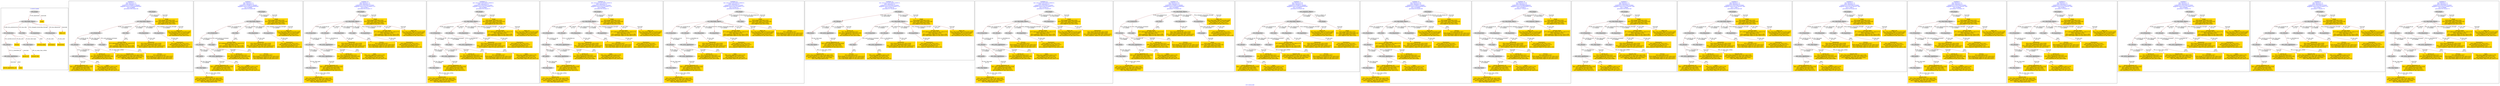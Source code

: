 digraph n0 {
fontcolor="blue"
remincross="true"
label="s22-s-moca.xml"
subgraph cluster_0 {
label="1-correct model"
n2[style="filled",color="white",fillcolor="lightgray",label="E12_Production1"];
n3[style="filled",color="white",fillcolor="lightgray",label="E21_Person1"];
n4[shape="plaintext",style="filled",fillcolor="gold",label="Process"];
n5[style="filled",color="white",fillcolor="lightgray",label="E52_Time-Span1"];
n6[style="filled",color="white",fillcolor="lightgray",label="E82_Actor_Appellation1"];
n7[shape="plaintext",style="filled",fillcolor="gold",label="person_uri"];
n8[style="filled",color="white",fillcolor="lightgray",label="E22_Man-Made_Object1"];
n9[style="filled",color="white",fillcolor="lightgray",label="E35_Title1"];
n10[style="filled",color="white",fillcolor="lightgray",label="E8_Acquisition1"];
n11[style="filled",color="white",fillcolor="lightgray",label="E54_Dimension1"];
n12[shape="plaintext",style="filled",fillcolor="gold",label="object_uri"];
n13[shape="plaintext",style="filled",fillcolor="gold",label="Artwork_Name"];
n14[style="filled",color="white",fillcolor="lightgray",label="E38_Image1"];
n15[shape="plaintext",style="filled",fillcolor="gold",label="image"];
n16[shape="plaintext",style="filled",fillcolor="gold",label="Artwork_Year"];
n17[shape="plaintext",style="filled",fillcolor="gold",label="Dimensions"];
n18[shape="plaintext",style="filled",fillcolor="gold",label="person_appellation_uri"];
n19[shape="plaintext",style="filled",fillcolor="gold",label="name"];
n20[shape="plaintext",style="filled",fillcolor="gold",label="Provenance"];
}
subgraph cluster_1 {
label="candidate 0\nlink coherence:1.0\nnode coherence:1.0\nconfidence:0.555961317840902\nmapping score:0.5353204392803007\ncost:18.99966\n-precision:0.89-recall:0.94"
n22[style="filled",color="white",fillcolor="lightgray",label="E12_Production1"];
n23[style="filled",color="white",fillcolor="lightgray",label="E21_Person1"];
n24[style="filled",color="white",fillcolor="lightgray",label="E52_Time-Span2"];
n25[style="filled",color="white",fillcolor="lightgray",label="E55_Type1"];
n26[style="filled",color="white",fillcolor="lightgray",label="E82_Actor_Appellation1"];
n27[style="filled",color="white",fillcolor="lightgray",label="E22_Man-Made_Object1"];
n28[style="filled",color="white",fillcolor="lightgray",label="E35_Title1"];
n29[style="filled",color="white",fillcolor="lightgray",label="E54_Dimension1"];
n30[style="filled",color="white",fillcolor="lightgray",label="E8_Acquisition1"];
n31[style="filled",color="white",fillcolor="lightgray",label="E38_Image1"];
n32[shape="plaintext",style="filled",fillcolor="gold",label="person_uri\n[E21_Person,classLink,0.421]\n[E82_Actor_Appellation,classLink,0.368]\n[E30_Right,P3_has_note,0.113]\n[E8_Acquisition,P3_has_note,0.098]"];
n33[shape="plaintext",style="filled",fillcolor="gold",label="person_appellation_uri\n[E82_Actor_Appellation,classLink,0.926]\n[E21_Person,classLink,0.049]\n[E30_Right,P3_has_note,0.013]\n[E8_Acquisition,P3_has_note,0.012]"];
n34[shape="plaintext",style="filled",fillcolor="gold",label="Process\n[E55_Type,label,0.487]\n[E29_Design_or_Procedure,P3_has_note,0.421]\n[E73_Information_Object,P3_has_note,0.055]\n[E22_Man-Made_Object,P3_has_note,0.037]"];
n35[shape="plaintext",style="filled",fillcolor="gold",label="Artwork_Year\n[E52_Time-Span,P82b_end_of_the_end,0.459]\n[E52_Time-Span,P82_at_some_time_within,0.451]\n[E33_Linguistic_Object,P3_has_note,0.063]\n[E52_Time-Span,label,0.028]"];
n36[shape="plaintext",style="filled",fillcolor="gold",label="Provenance\n[E30_Right,P3_has_note,0.341]\n[E8_Acquisition,P3_has_note,0.317]\n[E40_Legal_Body,label,0.225]\n[E33_Linguistic_Object,P3_has_note,0.116]"];
n37[shape="plaintext",style="filled",fillcolor="gold",label="name\n[E82_Actor_Appellation,label,0.476]\n[E30_Right,P3_has_note,0.204]\n[E8_Acquisition,P3_has_note,0.19]\n[E22_Man-Made_Object,P3_has_note,0.13]"];
n38[shape="plaintext",style="filled",fillcolor="gold",label="image\n[E38_Image,classLink,0.454]\n[E22_Man-Made_Object,classLink,0.44]\n[E40_Legal_Body,label,0.063]\n[E30_Right,P3_has_note,0.044]"];
n39[shape="plaintext",style="filled",fillcolor="gold",label="Dimensions\n[E54_Dimension,P3_has_note,0.928]\n[E82_Actor_Appellation,label,0.033]\n[E52_Time-Span,P82_at_some_time_within,0.021]\n[E33_Linguistic_Object,P3_has_note,0.018]"];
n40[shape="plaintext",style="filled",fillcolor="gold",label="Artwork_Name\n[E73_Information_Object,P3_has_note,0.272]\n[E35_Title,label,0.254]\n[E33_Linguistic_Object,P3_has_note,0.238]\n[E22_Man-Made_Object,P3_has_note,0.237]"];
n41[shape="plaintext",style="filled",fillcolor="gold",label="object_uri\n[E22_Man-Made_Object,classLink,0.846]\n[E54_Dimension,P3_has_note,0.066]\n[E30_Right,P3_has_note,0.047]\n[E8_Acquisition,P3_has_note,0.041]"];
}
subgraph cluster_2 {
label="candidate 1\nlink coherence:1.0\nnode coherence:1.0\nconfidence:0.555961317840902\nmapping score:0.5353204392803007\ncost:19.99964\n-precision:0.8-recall:0.89"
n43[style="filled",color="white",fillcolor="lightgray",label="E12_Production1"];
n44[style="filled",color="white",fillcolor="lightgray",label="E21_Person1"];
n45[style="filled",color="white",fillcolor="lightgray",label="E55_Type1"];
n46[style="filled",color="white",fillcolor="lightgray",label="E67_Birth1"];
n47[style="filled",color="white",fillcolor="lightgray",label="E82_Actor_Appellation1"];
n48[style="filled",color="white",fillcolor="lightgray",label="E22_Man-Made_Object1"];
n49[style="filled",color="white",fillcolor="lightgray",label="E35_Title1"];
n50[style="filled",color="white",fillcolor="lightgray",label="E54_Dimension1"];
n51[style="filled",color="white",fillcolor="lightgray",label="E8_Acquisition1"];
n52[style="filled",color="white",fillcolor="lightgray",label="E38_Image1"];
n53[style="filled",color="white",fillcolor="lightgray",label="E52_Time-Span1"];
n54[shape="plaintext",style="filled",fillcolor="gold",label="person_uri\n[E21_Person,classLink,0.421]\n[E82_Actor_Appellation,classLink,0.368]\n[E30_Right,P3_has_note,0.113]\n[E8_Acquisition,P3_has_note,0.098]"];
n55[shape="plaintext",style="filled",fillcolor="gold",label="person_appellation_uri\n[E82_Actor_Appellation,classLink,0.926]\n[E21_Person,classLink,0.049]\n[E30_Right,P3_has_note,0.013]\n[E8_Acquisition,P3_has_note,0.012]"];
n56[shape="plaintext",style="filled",fillcolor="gold",label="Artwork_Year\n[E52_Time-Span,P82b_end_of_the_end,0.459]\n[E52_Time-Span,P82_at_some_time_within,0.451]\n[E33_Linguistic_Object,P3_has_note,0.063]\n[E52_Time-Span,label,0.028]"];
n57[shape="plaintext",style="filled",fillcolor="gold",label="Process\n[E55_Type,label,0.487]\n[E29_Design_or_Procedure,P3_has_note,0.421]\n[E73_Information_Object,P3_has_note,0.055]\n[E22_Man-Made_Object,P3_has_note,0.037]"];
n58[shape="plaintext",style="filled",fillcolor="gold",label="Provenance\n[E30_Right,P3_has_note,0.341]\n[E8_Acquisition,P3_has_note,0.317]\n[E40_Legal_Body,label,0.225]\n[E33_Linguistic_Object,P3_has_note,0.116]"];
n59[shape="plaintext",style="filled",fillcolor="gold",label="name\n[E82_Actor_Appellation,label,0.476]\n[E30_Right,P3_has_note,0.204]\n[E8_Acquisition,P3_has_note,0.19]\n[E22_Man-Made_Object,P3_has_note,0.13]"];
n60[shape="plaintext",style="filled",fillcolor="gold",label="image\n[E38_Image,classLink,0.454]\n[E22_Man-Made_Object,classLink,0.44]\n[E40_Legal_Body,label,0.063]\n[E30_Right,P3_has_note,0.044]"];
n61[shape="plaintext",style="filled",fillcolor="gold",label="Dimensions\n[E54_Dimension,P3_has_note,0.928]\n[E82_Actor_Appellation,label,0.033]\n[E52_Time-Span,P82_at_some_time_within,0.021]\n[E33_Linguistic_Object,P3_has_note,0.018]"];
n62[shape="plaintext",style="filled",fillcolor="gold",label="Artwork_Name\n[E73_Information_Object,P3_has_note,0.272]\n[E35_Title,label,0.254]\n[E33_Linguistic_Object,P3_has_note,0.238]\n[E22_Man-Made_Object,P3_has_note,0.237]"];
n63[shape="plaintext",style="filled",fillcolor="gold",label="object_uri\n[E22_Man-Made_Object,classLink,0.846]\n[E54_Dimension,P3_has_note,0.066]\n[E30_Right,P3_has_note,0.047]\n[E8_Acquisition,P3_has_note,0.041]"];
}
subgraph cluster_3 {
label="candidate 10\nlink coherence:1.0\nnode coherence:1.0\nconfidence:0.5542534975233645\nmapping score:0.5347511658411215\ncost:20.99971\n-precision:0.62-recall:0.72"
n65[style="filled",color="white",fillcolor="lightgray",label="E12_Production1"];
n66[style="filled",color="white",fillcolor="lightgray",label="E21_Person1"];
n67[style="filled",color="white",fillcolor="lightgray",label="E69_Death1"];
n68[style="filled",color="white",fillcolor="lightgray",label="E82_Actor_Appellation1"];
n69[style="filled",color="white",fillcolor="lightgray",label="E21_Person2"];
n70[style="filled",color="white",fillcolor="lightgray",label="E82_Actor_Appellation2"];
n71[style="filled",color="white",fillcolor="lightgray",label="E22_Man-Made_Object1"];
n72[style="filled",color="white",fillcolor="lightgray",label="E54_Dimension1"];
n73[style="filled",color="white",fillcolor="lightgray",label="E55_Type2"];
n74[style="filled",color="white",fillcolor="lightgray",label="E8_Acquisition1"];
n75[style="filled",color="white",fillcolor="lightgray",label="E38_Image1"];
n76[style="filled",color="white",fillcolor="lightgray",label="E52_Time-Span4"];
n77[shape="plaintext",style="filled",fillcolor="gold",label="person_uri\n[E21_Person,classLink,0.421]\n[E82_Actor_Appellation,classLink,0.368]\n[E30_Right,P3_has_note,0.113]\n[E8_Acquisition,P3_has_note,0.098]"];
n78[shape="plaintext",style="filled",fillcolor="gold",label="person_appellation_uri\n[E82_Actor_Appellation,classLink,0.926]\n[E21_Person,classLink,0.049]\n[E30_Right,P3_has_note,0.013]\n[E8_Acquisition,P3_has_note,0.012]"];
n79[shape="plaintext",style="filled",fillcolor="gold",label="Artwork_Name\n[E73_Information_Object,P3_has_note,0.272]\n[E35_Title,label,0.254]\n[E33_Linguistic_Object,P3_has_note,0.238]\n[E22_Man-Made_Object,P3_has_note,0.237]"];
n80[shape="plaintext",style="filled",fillcolor="gold",label="Provenance\n[E30_Right,P3_has_note,0.341]\n[E8_Acquisition,P3_has_note,0.317]\n[E40_Legal_Body,label,0.225]\n[E33_Linguistic_Object,P3_has_note,0.116]"];
n81[shape="plaintext",style="filled",fillcolor="gold",label="Artwork_Year\n[E52_Time-Span,P82b_end_of_the_end,0.459]\n[E52_Time-Span,P82_at_some_time_within,0.451]\n[E33_Linguistic_Object,P3_has_note,0.063]\n[E52_Time-Span,label,0.028]"];
n82[shape="plaintext",style="filled",fillcolor="gold",label="name\n[E82_Actor_Appellation,label,0.476]\n[E30_Right,P3_has_note,0.204]\n[E8_Acquisition,P3_has_note,0.19]\n[E22_Man-Made_Object,P3_has_note,0.13]"];
n83[shape="plaintext",style="filled",fillcolor="gold",label="image\n[E38_Image,classLink,0.454]\n[E22_Man-Made_Object,classLink,0.44]\n[E40_Legal_Body,label,0.063]\n[E30_Right,P3_has_note,0.044]"];
n84[shape="plaintext",style="filled",fillcolor="gold",label="Dimensions\n[E54_Dimension,P3_has_note,0.928]\n[E82_Actor_Appellation,label,0.033]\n[E52_Time-Span,P82_at_some_time_within,0.021]\n[E33_Linguistic_Object,P3_has_note,0.018]"];
n85[shape="plaintext",style="filled",fillcolor="gold",label="object_uri\n[E22_Man-Made_Object,classLink,0.846]\n[E54_Dimension,P3_has_note,0.066]\n[E30_Right,P3_has_note,0.047]\n[E8_Acquisition,P3_has_note,0.041]"];
n86[shape="plaintext",style="filled",fillcolor="gold",label="Process\n[E55_Type,label,0.487]\n[E29_Design_or_Procedure,P3_has_note,0.421]\n[E73_Information_Object,P3_has_note,0.055]\n[E22_Man-Made_Object,P3_has_note,0.037]"];
}
subgraph cluster_4 {
label="candidate 11\nlink coherence:0.9523809523809523\nnode coherence:1.0\nconfidence:0.5542534975233645\nmapping score:0.5347511658411215\ncost:20.99967\n-precision:0.62-recall:0.72"
n88[style="filled",color="white",fillcolor="lightgray",label="E12_Production1"];
n89[style="filled",color="white",fillcolor="lightgray",label="E21_Person1"];
n90[style="filled",color="white",fillcolor="lightgray",label="E55_Type1"];
n91[style="filled",color="white",fillcolor="lightgray",label="E67_Birth1"];
n92[style="filled",color="white",fillcolor="lightgray",label="E82_Actor_Appellation1"];
n93[style="filled",color="white",fillcolor="lightgray",label="E21_Person2"];
n94[style="filled",color="white",fillcolor="lightgray",label="E82_Actor_Appellation2"];
n95[style="filled",color="white",fillcolor="lightgray",label="E22_Man-Made_Object1"];
n96[style="filled",color="white",fillcolor="lightgray",label="E54_Dimension1"];
n97[style="filled",color="white",fillcolor="lightgray",label="E8_Acquisition1"];
n98[style="filled",color="white",fillcolor="lightgray",label="E38_Image1"];
n99[style="filled",color="white",fillcolor="lightgray",label="E52_Time-Span1"];
n100[shape="plaintext",style="filled",fillcolor="gold",label="person_uri\n[E21_Person,classLink,0.421]\n[E82_Actor_Appellation,classLink,0.368]\n[E30_Right,P3_has_note,0.113]\n[E8_Acquisition,P3_has_note,0.098]"];
n101[shape="plaintext",style="filled",fillcolor="gold",label="person_appellation_uri\n[E82_Actor_Appellation,classLink,0.926]\n[E21_Person,classLink,0.049]\n[E30_Right,P3_has_note,0.013]\n[E8_Acquisition,P3_has_note,0.012]"];
n102[shape="plaintext",style="filled",fillcolor="gold",label="Artwork_Year\n[E52_Time-Span,P82b_end_of_the_end,0.459]\n[E52_Time-Span,P82_at_some_time_within,0.451]\n[E33_Linguistic_Object,P3_has_note,0.063]\n[E52_Time-Span,label,0.028]"];
n103[shape="plaintext",style="filled",fillcolor="gold",label="Process\n[E55_Type,label,0.487]\n[E29_Design_or_Procedure,P3_has_note,0.421]\n[E73_Information_Object,P3_has_note,0.055]\n[E22_Man-Made_Object,P3_has_note,0.037]"];
n104[shape="plaintext",style="filled",fillcolor="gold",label="Artwork_Name\n[E73_Information_Object,P3_has_note,0.272]\n[E35_Title,label,0.254]\n[E33_Linguistic_Object,P3_has_note,0.238]\n[E22_Man-Made_Object,P3_has_note,0.237]"];
n105[shape="plaintext",style="filled",fillcolor="gold",label="Provenance\n[E30_Right,P3_has_note,0.341]\n[E8_Acquisition,P3_has_note,0.317]\n[E40_Legal_Body,label,0.225]\n[E33_Linguistic_Object,P3_has_note,0.116]"];
n106[shape="plaintext",style="filled",fillcolor="gold",label="name\n[E82_Actor_Appellation,label,0.476]\n[E30_Right,P3_has_note,0.204]\n[E8_Acquisition,P3_has_note,0.19]\n[E22_Man-Made_Object,P3_has_note,0.13]"];
n107[shape="plaintext",style="filled",fillcolor="gold",label="image\n[E38_Image,classLink,0.454]\n[E22_Man-Made_Object,classLink,0.44]\n[E40_Legal_Body,label,0.063]\n[E30_Right,P3_has_note,0.044]"];
n108[shape="plaintext",style="filled",fillcolor="gold",label="Dimensions\n[E54_Dimension,P3_has_note,0.928]\n[E82_Actor_Appellation,label,0.033]\n[E52_Time-Span,P82_at_some_time_within,0.021]\n[E33_Linguistic_Object,P3_has_note,0.018]"];
n109[shape="plaintext",style="filled",fillcolor="gold",label="object_uri\n[E22_Man-Made_Object,classLink,0.846]\n[E54_Dimension,P3_has_note,0.066]\n[E30_Right,P3_has_note,0.047]\n[E8_Acquisition,P3_has_note,0.041]"];
}
subgraph cluster_5 {
label="candidate 12\nlink coherence:0.9523809523809523\nnode coherence:1.0\nconfidence:0.5542534975233645\nmapping score:0.5347511658411215\ncost:20.99969\n-precision:0.62-recall:0.72"
n111[style="filled",color="white",fillcolor="lightgray",label="E12_Production1"];
n112[style="filled",color="white",fillcolor="lightgray",label="E21_Person1"];
n113[style="filled",color="white",fillcolor="lightgray",label="E67_Birth1"];
n114[style="filled",color="white",fillcolor="lightgray",label="E82_Actor_Appellation1"];
n115[style="filled",color="white",fillcolor="lightgray",label="E21_Person2"];
n116[style="filled",color="white",fillcolor="lightgray",label="E82_Actor_Appellation2"];
n117[style="filled",color="white",fillcolor="lightgray",label="E22_Man-Made_Object1"];
n118[style="filled",color="white",fillcolor="lightgray",label="E54_Dimension1"];
n119[style="filled",color="white",fillcolor="lightgray",label="E55_Type2"];
n120[style="filled",color="white",fillcolor="lightgray",label="E8_Acquisition1"];
n121[style="filled",color="white",fillcolor="lightgray",label="E38_Image1"];
n122[style="filled",color="white",fillcolor="lightgray",label="E52_Time-Span1"];
n123[shape="plaintext",style="filled",fillcolor="gold",label="person_uri\n[E21_Person,classLink,0.421]\n[E82_Actor_Appellation,classLink,0.368]\n[E30_Right,P3_has_note,0.113]\n[E8_Acquisition,P3_has_note,0.098]"];
n124[shape="plaintext",style="filled",fillcolor="gold",label="person_appellation_uri\n[E82_Actor_Appellation,classLink,0.926]\n[E21_Person,classLink,0.049]\n[E30_Right,P3_has_note,0.013]\n[E8_Acquisition,P3_has_note,0.012]"];
n125[shape="plaintext",style="filled",fillcolor="gold",label="Artwork_Year\n[E52_Time-Span,P82b_end_of_the_end,0.459]\n[E52_Time-Span,P82_at_some_time_within,0.451]\n[E33_Linguistic_Object,P3_has_note,0.063]\n[E52_Time-Span,label,0.028]"];
n126[shape="plaintext",style="filled",fillcolor="gold",label="Artwork_Name\n[E73_Information_Object,P3_has_note,0.272]\n[E35_Title,label,0.254]\n[E33_Linguistic_Object,P3_has_note,0.238]\n[E22_Man-Made_Object,P3_has_note,0.237]"];
n127[shape="plaintext",style="filled",fillcolor="gold",label="Provenance\n[E30_Right,P3_has_note,0.341]\n[E8_Acquisition,P3_has_note,0.317]\n[E40_Legal_Body,label,0.225]\n[E33_Linguistic_Object,P3_has_note,0.116]"];
n128[shape="plaintext",style="filled",fillcolor="gold",label="name\n[E82_Actor_Appellation,label,0.476]\n[E30_Right,P3_has_note,0.204]\n[E8_Acquisition,P3_has_note,0.19]\n[E22_Man-Made_Object,P3_has_note,0.13]"];
n129[shape="plaintext",style="filled",fillcolor="gold",label="image\n[E38_Image,classLink,0.454]\n[E22_Man-Made_Object,classLink,0.44]\n[E40_Legal_Body,label,0.063]\n[E30_Right,P3_has_note,0.044]"];
n130[shape="plaintext",style="filled",fillcolor="gold",label="Dimensions\n[E54_Dimension,P3_has_note,0.928]\n[E82_Actor_Appellation,label,0.033]\n[E52_Time-Span,P82_at_some_time_within,0.021]\n[E33_Linguistic_Object,P3_has_note,0.018]"];
n131[shape="plaintext",style="filled",fillcolor="gold",label="object_uri\n[E22_Man-Made_Object,classLink,0.846]\n[E54_Dimension,P3_has_note,0.066]\n[E30_Right,P3_has_note,0.047]\n[E8_Acquisition,P3_has_note,0.041]"];
n132[shape="plaintext",style="filled",fillcolor="gold",label="Process\n[E55_Type,label,0.487]\n[E29_Design_or_Procedure,P3_has_note,0.421]\n[E73_Information_Object,P3_has_note,0.055]\n[E22_Man-Made_Object,P3_has_note,0.037]"];
}
subgraph cluster_6 {
label="candidate 13\nlink coherence:0.9523809523809523\nnode coherence:1.0\nconfidence:0.5542534975233645\nmapping score:0.5347511658411215\ncost:120.009732\n-precision:0.62-recall:0.72"
n134[style="filled",color="white",fillcolor="lightgray",label="E12_Production1"];
n135[style="filled",color="white",fillcolor="lightgray",label="E21_Person1"];
n136[style="filled",color="white",fillcolor="lightgray",label="E69_Death1"];
n137[style="filled",color="white",fillcolor="lightgray",label="E82_Actor_Appellation1"];
n138[style="filled",color="white",fillcolor="lightgray",label="E21_Person2"];
n139[style="filled",color="white",fillcolor="lightgray",label="E82_Actor_Appellation2"];
n140[style="filled",color="white",fillcolor="lightgray",label="E22_Man-Made_Object1"];
n141[style="filled",color="white",fillcolor="lightgray",label="E54_Dimension1"];
n142[style="filled",color="white",fillcolor="lightgray",label="E8_Acquisition1"];
n143[style="filled",color="white",fillcolor="lightgray",label="E38_Image1"];
n144[style="filled",color="white",fillcolor="lightgray",label="E52_Time-Span4"];
n145[style="filled",color="white",fillcolor="lightgray",label="E55_Type1"];
n146[shape="plaintext",style="filled",fillcolor="gold",label="person_uri\n[E21_Person,classLink,0.421]\n[E82_Actor_Appellation,classLink,0.368]\n[E30_Right,P3_has_note,0.113]\n[E8_Acquisition,P3_has_note,0.098]"];
n147[shape="plaintext",style="filled",fillcolor="gold",label="person_appellation_uri\n[E82_Actor_Appellation,classLink,0.926]\n[E21_Person,classLink,0.049]\n[E30_Right,P3_has_note,0.013]\n[E8_Acquisition,P3_has_note,0.012]"];
n148[shape="plaintext",style="filled",fillcolor="gold",label="Process\n[E55_Type,label,0.487]\n[E29_Design_or_Procedure,P3_has_note,0.421]\n[E73_Information_Object,P3_has_note,0.055]\n[E22_Man-Made_Object,P3_has_note,0.037]"];
n149[shape="plaintext",style="filled",fillcolor="gold",label="Artwork_Name\n[E73_Information_Object,P3_has_note,0.272]\n[E35_Title,label,0.254]\n[E33_Linguistic_Object,P3_has_note,0.238]\n[E22_Man-Made_Object,P3_has_note,0.237]"];
n150[shape="plaintext",style="filled",fillcolor="gold",label="Provenance\n[E30_Right,P3_has_note,0.341]\n[E8_Acquisition,P3_has_note,0.317]\n[E40_Legal_Body,label,0.225]\n[E33_Linguistic_Object,P3_has_note,0.116]"];
n151[shape="plaintext",style="filled",fillcolor="gold",label="Artwork_Year\n[E52_Time-Span,P82b_end_of_the_end,0.459]\n[E52_Time-Span,P82_at_some_time_within,0.451]\n[E33_Linguistic_Object,P3_has_note,0.063]\n[E52_Time-Span,label,0.028]"];
n152[shape="plaintext",style="filled",fillcolor="gold",label="name\n[E82_Actor_Appellation,label,0.476]\n[E30_Right,P3_has_note,0.204]\n[E8_Acquisition,P3_has_note,0.19]\n[E22_Man-Made_Object,P3_has_note,0.13]"];
n153[shape="plaintext",style="filled",fillcolor="gold",label="image\n[E38_Image,classLink,0.454]\n[E22_Man-Made_Object,classLink,0.44]\n[E40_Legal_Body,label,0.063]\n[E30_Right,P3_has_note,0.044]"];
n154[shape="plaintext",style="filled",fillcolor="gold",label="Dimensions\n[E54_Dimension,P3_has_note,0.928]\n[E82_Actor_Appellation,label,0.033]\n[E52_Time-Span,P82_at_some_time_within,0.021]\n[E33_Linguistic_Object,P3_has_note,0.018]"];
n155[shape="plaintext",style="filled",fillcolor="gold",label="object_uri\n[E22_Man-Made_Object,classLink,0.846]\n[E54_Dimension,P3_has_note,0.066]\n[E30_Right,P3_has_note,0.047]\n[E8_Acquisition,P3_has_note,0.041]"];
}
subgraph cluster_7 {
label="candidate 14\nlink coherence:0.9523809523809523\nnode coherence:1.0\nconfidence:0.5542534975233645\nmapping score:0.5347511658411215\ncost:120.009742\n-precision:0.57-recall:0.67"
n157[style="filled",color="white",fillcolor="lightgray",label="E12_Production1"];
n158[style="filled",color="white",fillcolor="lightgray",label="E55_Type1"];
n159[style="filled",color="white",fillcolor="lightgray",label="E21_Person1"];
n160[style="filled",color="white",fillcolor="lightgray",label="E69_Death1"];
n161[style="filled",color="white",fillcolor="lightgray",label="E82_Actor_Appellation1"];
n162[style="filled",color="white",fillcolor="lightgray",label="E21_Person2"];
n163[style="filled",color="white",fillcolor="lightgray",label="E82_Actor_Appellation2"];
n164[style="filled",color="white",fillcolor="lightgray",label="E22_Man-Made_Object1"];
n165[style="filled",color="white",fillcolor="lightgray",label="E54_Dimension1"];
n166[style="filled",color="white",fillcolor="lightgray",label="E8_Acquisition1"];
n167[style="filled",color="white",fillcolor="lightgray",label="E38_Image1"];
n168[style="filled",color="white",fillcolor="lightgray",label="E52_Time-Span4"];
n169[shape="plaintext",style="filled",fillcolor="gold",label="person_uri\n[E21_Person,classLink,0.421]\n[E82_Actor_Appellation,classLink,0.368]\n[E30_Right,P3_has_note,0.113]\n[E8_Acquisition,P3_has_note,0.098]"];
n170[shape="plaintext",style="filled",fillcolor="gold",label="person_appellation_uri\n[E82_Actor_Appellation,classLink,0.926]\n[E21_Person,classLink,0.049]\n[E30_Right,P3_has_note,0.013]\n[E8_Acquisition,P3_has_note,0.012]"];
n171[shape="plaintext",style="filled",fillcolor="gold",label="Process\n[E55_Type,label,0.487]\n[E29_Design_or_Procedure,P3_has_note,0.421]\n[E73_Information_Object,P3_has_note,0.055]\n[E22_Man-Made_Object,P3_has_note,0.037]"];
n172[shape="plaintext",style="filled",fillcolor="gold",label="Artwork_Name\n[E73_Information_Object,P3_has_note,0.272]\n[E35_Title,label,0.254]\n[E33_Linguistic_Object,P3_has_note,0.238]\n[E22_Man-Made_Object,P3_has_note,0.237]"];
n173[shape="plaintext",style="filled",fillcolor="gold",label="Provenance\n[E30_Right,P3_has_note,0.341]\n[E8_Acquisition,P3_has_note,0.317]\n[E40_Legal_Body,label,0.225]\n[E33_Linguistic_Object,P3_has_note,0.116]"];
n174[shape="plaintext",style="filled",fillcolor="gold",label="Artwork_Year\n[E52_Time-Span,P82b_end_of_the_end,0.459]\n[E52_Time-Span,P82_at_some_time_within,0.451]\n[E33_Linguistic_Object,P3_has_note,0.063]\n[E52_Time-Span,label,0.028]"];
n175[shape="plaintext",style="filled",fillcolor="gold",label="name\n[E82_Actor_Appellation,label,0.476]\n[E30_Right,P3_has_note,0.204]\n[E8_Acquisition,P3_has_note,0.19]\n[E22_Man-Made_Object,P3_has_note,0.13]"];
n176[shape="plaintext",style="filled",fillcolor="gold",label="image\n[E38_Image,classLink,0.454]\n[E22_Man-Made_Object,classLink,0.44]\n[E40_Legal_Body,label,0.063]\n[E30_Right,P3_has_note,0.044]"];
n177[shape="plaintext",style="filled",fillcolor="gold",label="Dimensions\n[E54_Dimension,P3_has_note,0.928]\n[E82_Actor_Appellation,label,0.033]\n[E52_Time-Span,P82_at_some_time_within,0.021]\n[E33_Linguistic_Object,P3_has_note,0.018]"];
n178[shape="plaintext",style="filled",fillcolor="gold",label="object_uri\n[E22_Man-Made_Object,classLink,0.846]\n[E54_Dimension,P3_has_note,0.066]\n[E30_Right,P3_has_note,0.047]\n[E8_Acquisition,P3_has_note,0.041]"];
}
subgraph cluster_8 {
label="candidate 15\nlink coherence:0.9523809523809523\nnode coherence:1.0\nconfidence:0.5542534975233645\nmapping score:0.5347511658411215\ncost:120.009752\n-precision:0.57-recall:0.67"
n180[style="filled",color="white",fillcolor="lightgray",label="E12_Production1"];
n181[style="filled",color="white",fillcolor="lightgray",label="E21_Person1"];
n182[style="filled",color="white",fillcolor="lightgray",label="E69_Death1"];
n183[style="filled",color="white",fillcolor="lightgray",label="E82_Actor_Appellation1"];
n184[style="filled",color="white",fillcolor="lightgray",label="E21_Person2"];
n185[style="filled",color="white",fillcolor="lightgray",label="E82_Actor_Appellation2"];
n186[style="filled",color="white",fillcolor="lightgray",label="E22_Man-Made_Object1"];
n187[style="filled",color="white",fillcolor="lightgray",label="E55_Type2"];
n188[style="filled",color="white",fillcolor="lightgray",label="E8_Acquisition1"];
n189[style="filled",color="white",fillcolor="lightgray",label="E38_Image1"];
n190[style="filled",color="white",fillcolor="lightgray",label="E52_Time-Span4"];
n191[style="filled",color="white",fillcolor="lightgray",label="E54_Dimension1"];
n192[shape="plaintext",style="filled",fillcolor="gold",label="person_uri\n[E21_Person,classLink,0.421]\n[E82_Actor_Appellation,classLink,0.368]\n[E30_Right,P3_has_note,0.113]\n[E8_Acquisition,P3_has_note,0.098]"];
n193[shape="plaintext",style="filled",fillcolor="gold",label="person_appellation_uri\n[E82_Actor_Appellation,classLink,0.926]\n[E21_Person,classLink,0.049]\n[E30_Right,P3_has_note,0.013]\n[E8_Acquisition,P3_has_note,0.012]"];
n194[shape="plaintext",style="filled",fillcolor="gold",label="Artwork_Name\n[E73_Information_Object,P3_has_note,0.272]\n[E35_Title,label,0.254]\n[E33_Linguistic_Object,P3_has_note,0.238]\n[E22_Man-Made_Object,P3_has_note,0.237]"];
n195[shape="plaintext",style="filled",fillcolor="gold",label="Provenance\n[E30_Right,P3_has_note,0.341]\n[E8_Acquisition,P3_has_note,0.317]\n[E40_Legal_Body,label,0.225]\n[E33_Linguistic_Object,P3_has_note,0.116]"];
n196[shape="plaintext",style="filled",fillcolor="gold",label="Artwork_Year\n[E52_Time-Span,P82b_end_of_the_end,0.459]\n[E52_Time-Span,P82_at_some_time_within,0.451]\n[E33_Linguistic_Object,P3_has_note,0.063]\n[E52_Time-Span,label,0.028]"];
n197[shape="plaintext",style="filled",fillcolor="gold",label="name\n[E82_Actor_Appellation,label,0.476]\n[E30_Right,P3_has_note,0.204]\n[E8_Acquisition,P3_has_note,0.19]\n[E22_Man-Made_Object,P3_has_note,0.13]"];
n198[shape="plaintext",style="filled",fillcolor="gold",label="image\n[E38_Image,classLink,0.454]\n[E22_Man-Made_Object,classLink,0.44]\n[E40_Legal_Body,label,0.063]\n[E30_Right,P3_has_note,0.044]"];
n199[shape="plaintext",style="filled",fillcolor="gold",label="Dimensions\n[E54_Dimension,P3_has_note,0.928]\n[E82_Actor_Appellation,label,0.033]\n[E52_Time-Span,P82_at_some_time_within,0.021]\n[E33_Linguistic_Object,P3_has_note,0.018]"];
n200[shape="plaintext",style="filled",fillcolor="gold",label="object_uri\n[E22_Man-Made_Object,classLink,0.846]\n[E54_Dimension,P3_has_note,0.066]\n[E30_Right,P3_has_note,0.047]\n[E8_Acquisition,P3_has_note,0.041]"];
n201[shape="plaintext",style="filled",fillcolor="gold",label="Process\n[E55_Type,label,0.487]\n[E29_Design_or_Procedure,P3_has_note,0.421]\n[E73_Information_Object,P3_has_note,0.055]\n[E22_Man-Made_Object,P3_has_note,0.037]"];
}
subgraph cluster_9 {
label="candidate 16\nlink coherence:0.95\nnode coherence:1.0\nconfidence:0.555961317840902\nmapping score:0.5353204392803007\ncost:119.009662\n-precision:0.75-recall:0.83"
n203[style="filled",color="white",fillcolor="lightgray",label="E12_Production1"];
n204[style="filled",color="white",fillcolor="lightgray",label="E21_Person1"];
n205[style="filled",color="white",fillcolor="lightgray",label="E55_Type1"];
n206[style="filled",color="white",fillcolor="lightgray",label="E67_Birth1"];
n207[style="filled",color="white",fillcolor="lightgray",label="E82_Actor_Appellation1"];
n208[style="filled",color="white",fillcolor="lightgray",label="E22_Man-Made_Object1"];
n209[style="filled",color="white",fillcolor="lightgray",label="E35_Title1"];
n210[style="filled",color="white",fillcolor="lightgray",label="E54_Dimension1"];
n211[style="filled",color="white",fillcolor="lightgray",label="E8_Acquisition1"];
n212[style="filled",color="white",fillcolor="lightgray",label="E52_Time-Span1"];
n213[style="filled",color="white",fillcolor="lightgray",label="E38_Image1"];
n214[shape="plaintext",style="filled",fillcolor="gold",label="person_uri\n[E21_Person,classLink,0.421]\n[E82_Actor_Appellation,classLink,0.368]\n[E30_Right,P3_has_note,0.113]\n[E8_Acquisition,P3_has_note,0.098]"];
n215[shape="plaintext",style="filled",fillcolor="gold",label="person_appellation_uri\n[E82_Actor_Appellation,classLink,0.926]\n[E21_Person,classLink,0.049]\n[E30_Right,P3_has_note,0.013]\n[E8_Acquisition,P3_has_note,0.012]"];
n216[shape="plaintext",style="filled",fillcolor="gold",label="Artwork_Year\n[E52_Time-Span,P82b_end_of_the_end,0.459]\n[E52_Time-Span,P82_at_some_time_within,0.451]\n[E33_Linguistic_Object,P3_has_note,0.063]\n[E52_Time-Span,label,0.028]"];
n217[shape="plaintext",style="filled",fillcolor="gold",label="Process\n[E55_Type,label,0.487]\n[E29_Design_or_Procedure,P3_has_note,0.421]\n[E73_Information_Object,P3_has_note,0.055]\n[E22_Man-Made_Object,P3_has_note,0.037]"];
n218[shape="plaintext",style="filled",fillcolor="gold",label="Provenance\n[E30_Right,P3_has_note,0.341]\n[E8_Acquisition,P3_has_note,0.317]\n[E40_Legal_Body,label,0.225]\n[E33_Linguistic_Object,P3_has_note,0.116]"];
n219[shape="plaintext",style="filled",fillcolor="gold",label="name\n[E82_Actor_Appellation,label,0.476]\n[E30_Right,P3_has_note,0.204]\n[E8_Acquisition,P3_has_note,0.19]\n[E22_Man-Made_Object,P3_has_note,0.13]"];
n220[shape="plaintext",style="filled",fillcolor="gold",label="image\n[E38_Image,classLink,0.454]\n[E22_Man-Made_Object,classLink,0.44]\n[E40_Legal_Body,label,0.063]\n[E30_Right,P3_has_note,0.044]"];
n221[shape="plaintext",style="filled",fillcolor="gold",label="Dimensions\n[E54_Dimension,P3_has_note,0.928]\n[E82_Actor_Appellation,label,0.033]\n[E52_Time-Span,P82_at_some_time_within,0.021]\n[E33_Linguistic_Object,P3_has_note,0.018]"];
n222[shape="plaintext",style="filled",fillcolor="gold",label="Artwork_Name\n[E73_Information_Object,P3_has_note,0.272]\n[E35_Title,label,0.254]\n[E33_Linguistic_Object,P3_has_note,0.238]\n[E22_Man-Made_Object,P3_has_note,0.237]"];
n223[shape="plaintext",style="filled",fillcolor="gold",label="object_uri\n[E22_Man-Made_Object,classLink,0.846]\n[E54_Dimension,P3_has_note,0.066]\n[E30_Right,P3_has_note,0.047]\n[E8_Acquisition,P3_has_note,0.041]"];
}
subgraph cluster_10 {
label="candidate 17\nlink coherence:0.95\nnode coherence:1.0\nconfidence:0.555961317840902\nmapping score:0.5353204392803007\ncost:119.009672\n-precision:0.8-recall:0.89"
n225[style="filled",color="white",fillcolor="lightgray",label="E12_Production1"];
n226[style="filled",color="white",fillcolor="lightgray",label="E21_Person1"];
n227[style="filled",color="white",fillcolor="lightgray",label="E52_Time-Span2"];
n228[style="filled",color="white",fillcolor="lightgray",label="E55_Type1"];
n229[style="filled",color="white",fillcolor="lightgray",label="E82_Actor_Appellation1"];
n230[style="filled",color="white",fillcolor="lightgray",label="E22_Man-Made_Object1"];
n231[style="filled",color="white",fillcolor="lightgray",label="E35_Title1"];
n232[style="filled",color="white",fillcolor="lightgray",label="E54_Dimension1"];
n233[style="filled",color="white",fillcolor="lightgray",label="E8_Acquisition1"];
n234[style="filled",color="white",fillcolor="lightgray",label="E33_Linguistic_Object2"];
n235[style="filled",color="white",fillcolor="lightgray",label="E38_Image1"];
n236[shape="plaintext",style="filled",fillcolor="gold",label="person_uri\n[E21_Person,classLink,0.421]\n[E82_Actor_Appellation,classLink,0.368]\n[E30_Right,P3_has_note,0.113]\n[E8_Acquisition,P3_has_note,0.098]"];
n237[shape="plaintext",style="filled",fillcolor="gold",label="person_appellation_uri\n[E82_Actor_Appellation,classLink,0.926]\n[E21_Person,classLink,0.049]\n[E30_Right,P3_has_note,0.013]\n[E8_Acquisition,P3_has_note,0.012]"];
n238[shape="plaintext",style="filled",fillcolor="gold",label="Process\n[E55_Type,label,0.487]\n[E29_Design_or_Procedure,P3_has_note,0.421]\n[E73_Information_Object,P3_has_note,0.055]\n[E22_Man-Made_Object,P3_has_note,0.037]"];
n239[shape="plaintext",style="filled",fillcolor="gold",label="Artwork_Year\n[E52_Time-Span,P82b_end_of_the_end,0.459]\n[E52_Time-Span,P82_at_some_time_within,0.451]\n[E33_Linguistic_Object,P3_has_note,0.063]\n[E52_Time-Span,label,0.028]"];
n240[shape="plaintext",style="filled",fillcolor="gold",label="Provenance\n[E30_Right,P3_has_note,0.341]\n[E8_Acquisition,P3_has_note,0.317]\n[E40_Legal_Body,label,0.225]\n[E33_Linguistic_Object,P3_has_note,0.116]"];
n241[shape="plaintext",style="filled",fillcolor="gold",label="name\n[E82_Actor_Appellation,label,0.476]\n[E30_Right,P3_has_note,0.204]\n[E8_Acquisition,P3_has_note,0.19]\n[E22_Man-Made_Object,P3_has_note,0.13]"];
n242[shape="plaintext",style="filled",fillcolor="gold",label="image\n[E38_Image,classLink,0.454]\n[E22_Man-Made_Object,classLink,0.44]\n[E40_Legal_Body,label,0.063]\n[E30_Right,P3_has_note,0.044]"];
n243[shape="plaintext",style="filled",fillcolor="gold",label="Dimensions\n[E54_Dimension,P3_has_note,0.928]\n[E82_Actor_Appellation,label,0.033]\n[E52_Time-Span,P82_at_some_time_within,0.021]\n[E33_Linguistic_Object,P3_has_note,0.018]"];
n244[shape="plaintext",style="filled",fillcolor="gold",label="Artwork_Name\n[E73_Information_Object,P3_has_note,0.272]\n[E35_Title,label,0.254]\n[E33_Linguistic_Object,P3_has_note,0.238]\n[E22_Man-Made_Object,P3_has_note,0.237]"];
n245[shape="plaintext",style="filled",fillcolor="gold",label="object_uri\n[E22_Man-Made_Object,classLink,0.846]\n[E54_Dimension,P3_has_note,0.066]\n[E30_Right,P3_has_note,0.047]\n[E8_Acquisition,P3_has_note,0.041]"];
}
subgraph cluster_11 {
label="candidate 18\nlink coherence:0.95\nnode coherence:1.0\nconfidence:0.555961317840902\nmapping score:0.5353204392803007\ncost:119.009682\n-precision:0.8-recall:0.89"
n247[style="filled",color="white",fillcolor="lightgray",label="E12_Production1"];
n248[style="filled",color="white",fillcolor="lightgray",label="E21_Person1"];
n249[style="filled",color="white",fillcolor="lightgray",label="E67_Birth1"];
n250[style="filled",color="white",fillcolor="lightgray",label="E82_Actor_Appellation1"];
n251[style="filled",color="white",fillcolor="lightgray",label="E22_Man-Made_Object1"];
n252[style="filled",color="white",fillcolor="lightgray",label="E35_Title1"];
n253[style="filled",color="white",fillcolor="lightgray",label="E54_Dimension1"];
n254[style="filled",color="white",fillcolor="lightgray",label="E8_Acquisition1"];
n255[style="filled",color="white",fillcolor="lightgray",label="E38_Image1"];
n256[style="filled",color="white",fillcolor="lightgray",label="E52_Time-Span1"];
n257[style="filled",color="white",fillcolor="lightgray",label="E55_Type1"];
n258[shape="plaintext",style="filled",fillcolor="gold",label="person_uri\n[E21_Person,classLink,0.421]\n[E82_Actor_Appellation,classLink,0.368]\n[E30_Right,P3_has_note,0.113]\n[E8_Acquisition,P3_has_note,0.098]"];
n259[shape="plaintext",style="filled",fillcolor="gold",label="person_appellation_uri\n[E82_Actor_Appellation,classLink,0.926]\n[E21_Person,classLink,0.049]\n[E30_Right,P3_has_note,0.013]\n[E8_Acquisition,P3_has_note,0.012]"];
n260[shape="plaintext",style="filled",fillcolor="gold",label="Artwork_Year\n[E52_Time-Span,P82b_end_of_the_end,0.459]\n[E52_Time-Span,P82_at_some_time_within,0.451]\n[E33_Linguistic_Object,P3_has_note,0.063]\n[E52_Time-Span,label,0.028]"];
n261[shape="plaintext",style="filled",fillcolor="gold",label="Process\n[E55_Type,label,0.487]\n[E29_Design_or_Procedure,P3_has_note,0.421]\n[E73_Information_Object,P3_has_note,0.055]\n[E22_Man-Made_Object,P3_has_note,0.037]"];
n262[shape="plaintext",style="filled",fillcolor="gold",label="Provenance\n[E30_Right,P3_has_note,0.341]\n[E8_Acquisition,P3_has_note,0.317]\n[E40_Legal_Body,label,0.225]\n[E33_Linguistic_Object,P3_has_note,0.116]"];
n263[shape="plaintext",style="filled",fillcolor="gold",label="name\n[E82_Actor_Appellation,label,0.476]\n[E30_Right,P3_has_note,0.204]\n[E8_Acquisition,P3_has_note,0.19]\n[E22_Man-Made_Object,P3_has_note,0.13]"];
n264[shape="plaintext",style="filled",fillcolor="gold",label="image\n[E38_Image,classLink,0.454]\n[E22_Man-Made_Object,classLink,0.44]\n[E40_Legal_Body,label,0.063]\n[E30_Right,P3_has_note,0.044]"];
n265[shape="plaintext",style="filled",fillcolor="gold",label="Dimensions\n[E54_Dimension,P3_has_note,0.928]\n[E82_Actor_Appellation,label,0.033]\n[E52_Time-Span,P82_at_some_time_within,0.021]\n[E33_Linguistic_Object,P3_has_note,0.018]"];
n266[shape="plaintext",style="filled",fillcolor="gold",label="Artwork_Name\n[E73_Information_Object,P3_has_note,0.272]\n[E35_Title,label,0.254]\n[E33_Linguistic_Object,P3_has_note,0.238]\n[E22_Man-Made_Object,P3_has_note,0.237]"];
n267[shape="plaintext",style="filled",fillcolor="gold",label="object_uri\n[E22_Man-Made_Object,classLink,0.846]\n[E54_Dimension,P3_has_note,0.066]\n[E30_Right,P3_has_note,0.047]\n[E8_Acquisition,P3_has_note,0.041]"];
}
subgraph cluster_12 {
label="candidate 19\nlink coherence:0.95\nnode coherence:1.0\nconfidence:0.5543560038966434\nmapping score:0.5347853346322144\ncost:119.009672\n-precision:0.7-recall:0.78"
n269[style="filled",color="white",fillcolor="lightgray",label="E12_Production1"];
n270[style="filled",color="white",fillcolor="lightgray",label="E21_Person1"];
n271[style="filled",color="white",fillcolor="lightgray",label="E55_Type1"];
n272[style="filled",color="white",fillcolor="lightgray",label="E67_Birth1"];
n273[style="filled",color="white",fillcolor="lightgray",label="E82_Actor_Appellation1"];
n274[style="filled",color="white",fillcolor="lightgray",label="E22_Man-Made_Object1"];
n275[style="filled",color="white",fillcolor="lightgray",label="E54_Dimension1"];
n276[style="filled",color="white",fillcolor="lightgray",label="E8_Acquisition1"];
n277[style="filled",color="white",fillcolor="lightgray",label="E38_Image1"];
n278[style="filled",color="white",fillcolor="lightgray",label="E52_Time-Span1"];
n279[style="filled",color="white",fillcolor="lightgray",label="E33_Linguistic_Object1"];
n280[shape="plaintext",style="filled",fillcolor="gold",label="person_uri\n[E21_Person,classLink,0.421]\n[E82_Actor_Appellation,classLink,0.368]\n[E30_Right,P3_has_note,0.113]\n[E8_Acquisition,P3_has_note,0.098]"];
n281[shape="plaintext",style="filled",fillcolor="gold",label="person_appellation_uri\n[E82_Actor_Appellation,classLink,0.926]\n[E21_Person,classLink,0.049]\n[E30_Right,P3_has_note,0.013]\n[E8_Acquisition,P3_has_note,0.012]"];
n282[shape="plaintext",style="filled",fillcolor="gold",label="Artwork_Year\n[E52_Time-Span,P82b_end_of_the_end,0.459]\n[E52_Time-Span,P82_at_some_time_within,0.451]\n[E33_Linguistic_Object,P3_has_note,0.063]\n[E52_Time-Span,label,0.028]"];
n283[shape="plaintext",style="filled",fillcolor="gold",label="Process\n[E55_Type,label,0.487]\n[E29_Design_or_Procedure,P3_has_note,0.421]\n[E73_Information_Object,P3_has_note,0.055]\n[E22_Man-Made_Object,P3_has_note,0.037]"];
n284[shape="plaintext",style="filled",fillcolor="gold",label="Provenance\n[E30_Right,P3_has_note,0.341]\n[E8_Acquisition,P3_has_note,0.317]\n[E40_Legal_Body,label,0.225]\n[E33_Linguistic_Object,P3_has_note,0.116]"];
n285[shape="plaintext",style="filled",fillcolor="gold",label="name\n[E82_Actor_Appellation,label,0.476]\n[E30_Right,P3_has_note,0.204]\n[E8_Acquisition,P3_has_note,0.19]\n[E22_Man-Made_Object,P3_has_note,0.13]"];
n286[shape="plaintext",style="filled",fillcolor="gold",label="Artwork_Name\n[E73_Information_Object,P3_has_note,0.272]\n[E35_Title,label,0.254]\n[E33_Linguistic_Object,P3_has_note,0.238]\n[E22_Man-Made_Object,P3_has_note,0.237]"];
n287[shape="plaintext",style="filled",fillcolor="gold",label="image\n[E38_Image,classLink,0.454]\n[E22_Man-Made_Object,classLink,0.44]\n[E40_Legal_Body,label,0.063]\n[E30_Right,P3_has_note,0.044]"];
n288[shape="plaintext",style="filled",fillcolor="gold",label="Dimensions\n[E54_Dimension,P3_has_note,0.928]\n[E82_Actor_Appellation,label,0.033]\n[E52_Time-Span,P82_at_some_time_within,0.021]\n[E33_Linguistic_Object,P3_has_note,0.018]"];
n289[shape="plaintext",style="filled",fillcolor="gold",label="object_uri\n[E22_Man-Made_Object,classLink,0.846]\n[E54_Dimension,P3_has_note,0.066]\n[E30_Right,P3_has_note,0.047]\n[E8_Acquisition,P3_has_note,0.041]"];
}
subgraph cluster_13 {
label="candidate 2\nlink coherence:1.0\nnode coherence:1.0\nconfidence:0.5542534975233645\nmapping score:0.5514178325077882\ncost:17.99969\n-precision:0.83-recall:0.83"
n291[style="filled",color="white",fillcolor="lightgray",label="E12_Production1"];
n292[style="filled",color="white",fillcolor="lightgray",label="E21_Person1"];
n293[style="filled",color="white",fillcolor="lightgray",label="E52_Time-Span2"];
n294[style="filled",color="white",fillcolor="lightgray",label="E55_Type1"];
n295[style="filled",color="white",fillcolor="lightgray",label="E82_Actor_Appellation1"];
n296[style="filled",color="white",fillcolor="lightgray",label="E22_Man-Made_Object1"];
n297[style="filled",color="white",fillcolor="lightgray",label="E54_Dimension1"];
n298[style="filled",color="white",fillcolor="lightgray",label="E8_Acquisition1"];
n299[style="filled",color="white",fillcolor="lightgray",label="E38_Image1"];
n300[shape="plaintext",style="filled",fillcolor="gold",label="person_uri\n[E21_Person,classLink,0.421]\n[E82_Actor_Appellation,classLink,0.368]\n[E30_Right,P3_has_note,0.113]\n[E8_Acquisition,P3_has_note,0.098]"];
n301[shape="plaintext",style="filled",fillcolor="gold",label="person_appellation_uri\n[E82_Actor_Appellation,classLink,0.926]\n[E21_Person,classLink,0.049]\n[E30_Right,P3_has_note,0.013]\n[E8_Acquisition,P3_has_note,0.012]"];
n302[shape="plaintext",style="filled",fillcolor="gold",label="Process\n[E55_Type,label,0.487]\n[E29_Design_or_Procedure,P3_has_note,0.421]\n[E73_Information_Object,P3_has_note,0.055]\n[E22_Man-Made_Object,P3_has_note,0.037]"];
n303[shape="plaintext",style="filled",fillcolor="gold",label="Artwork_Year\n[E52_Time-Span,P82b_end_of_the_end,0.459]\n[E52_Time-Span,P82_at_some_time_within,0.451]\n[E33_Linguistic_Object,P3_has_note,0.063]\n[E52_Time-Span,label,0.028]"];
n304[shape="plaintext",style="filled",fillcolor="gold",label="Artwork_Name\n[E73_Information_Object,P3_has_note,0.272]\n[E35_Title,label,0.254]\n[E33_Linguistic_Object,P3_has_note,0.238]\n[E22_Man-Made_Object,P3_has_note,0.237]"];
n305[shape="plaintext",style="filled",fillcolor="gold",label="Provenance\n[E30_Right,P3_has_note,0.341]\n[E8_Acquisition,P3_has_note,0.317]\n[E40_Legal_Body,label,0.225]\n[E33_Linguistic_Object,P3_has_note,0.116]"];
n306[shape="plaintext",style="filled",fillcolor="gold",label="name\n[E82_Actor_Appellation,label,0.476]\n[E30_Right,P3_has_note,0.204]\n[E8_Acquisition,P3_has_note,0.19]\n[E22_Man-Made_Object,P3_has_note,0.13]"];
n307[shape="plaintext",style="filled",fillcolor="gold",label="image\n[E38_Image,classLink,0.454]\n[E22_Man-Made_Object,classLink,0.44]\n[E40_Legal_Body,label,0.063]\n[E30_Right,P3_has_note,0.044]"];
n308[shape="plaintext",style="filled",fillcolor="gold",label="Dimensions\n[E54_Dimension,P3_has_note,0.928]\n[E82_Actor_Appellation,label,0.033]\n[E52_Time-Span,P82_at_some_time_within,0.021]\n[E33_Linguistic_Object,P3_has_note,0.018]"];
n309[shape="plaintext",style="filled",fillcolor="gold",label="object_uri\n[E22_Man-Made_Object,classLink,0.846]\n[E54_Dimension,P3_has_note,0.066]\n[E30_Right,P3_has_note,0.047]\n[E8_Acquisition,P3_has_note,0.041]"];
}
subgraph cluster_14 {
label="candidate 3\nlink coherence:1.0\nnode coherence:1.0\nconfidence:0.5542534975233645\nmapping score:0.5514178325077882\ncost:17.99971\n-precision:0.83-recall:0.83"
n311[style="filled",color="white",fillcolor="lightgray",label="E12_Production1"];
n312[style="filled",color="white",fillcolor="lightgray",label="E21_Person1"];
n313[style="filled",color="white",fillcolor="lightgray",label="E52_Time-Span2"];
n314[style="filled",color="white",fillcolor="lightgray",label="E82_Actor_Appellation1"];
n315[style="filled",color="white",fillcolor="lightgray",label="E22_Man-Made_Object1"];
n316[style="filled",color="white",fillcolor="lightgray",label="E54_Dimension1"];
n317[style="filled",color="white",fillcolor="lightgray",label="E55_Type2"];
n318[style="filled",color="white",fillcolor="lightgray",label="E8_Acquisition1"];
n319[style="filled",color="white",fillcolor="lightgray",label="E38_Image1"];
n320[shape="plaintext",style="filled",fillcolor="gold",label="person_uri\n[E21_Person,classLink,0.421]\n[E82_Actor_Appellation,classLink,0.368]\n[E30_Right,P3_has_note,0.113]\n[E8_Acquisition,P3_has_note,0.098]"];
n321[shape="plaintext",style="filled",fillcolor="gold",label="person_appellation_uri\n[E82_Actor_Appellation,classLink,0.926]\n[E21_Person,classLink,0.049]\n[E30_Right,P3_has_note,0.013]\n[E8_Acquisition,P3_has_note,0.012]"];
n322[shape="plaintext",style="filled",fillcolor="gold",label="Artwork_Year\n[E52_Time-Span,P82b_end_of_the_end,0.459]\n[E52_Time-Span,P82_at_some_time_within,0.451]\n[E33_Linguistic_Object,P3_has_note,0.063]\n[E52_Time-Span,label,0.028]"];
n323[shape="plaintext",style="filled",fillcolor="gold",label="Artwork_Name\n[E73_Information_Object,P3_has_note,0.272]\n[E35_Title,label,0.254]\n[E33_Linguistic_Object,P3_has_note,0.238]\n[E22_Man-Made_Object,P3_has_note,0.237]"];
n324[shape="plaintext",style="filled",fillcolor="gold",label="Provenance\n[E30_Right,P3_has_note,0.341]\n[E8_Acquisition,P3_has_note,0.317]\n[E40_Legal_Body,label,0.225]\n[E33_Linguistic_Object,P3_has_note,0.116]"];
n325[shape="plaintext",style="filled",fillcolor="gold",label="name\n[E82_Actor_Appellation,label,0.476]\n[E30_Right,P3_has_note,0.204]\n[E8_Acquisition,P3_has_note,0.19]\n[E22_Man-Made_Object,P3_has_note,0.13]"];
n326[shape="plaintext",style="filled",fillcolor="gold",label="image\n[E38_Image,classLink,0.454]\n[E22_Man-Made_Object,classLink,0.44]\n[E40_Legal_Body,label,0.063]\n[E30_Right,P3_has_note,0.044]"];
n327[shape="plaintext",style="filled",fillcolor="gold",label="Dimensions\n[E54_Dimension,P3_has_note,0.928]\n[E82_Actor_Appellation,label,0.033]\n[E52_Time-Span,P82_at_some_time_within,0.021]\n[E33_Linguistic_Object,P3_has_note,0.018]"];
n328[shape="plaintext",style="filled",fillcolor="gold",label="object_uri\n[E22_Man-Made_Object,classLink,0.846]\n[E54_Dimension,P3_has_note,0.066]\n[E30_Right,P3_has_note,0.047]\n[E8_Acquisition,P3_has_note,0.041]"];
n329[shape="plaintext",style="filled",fillcolor="gold",label="Process\n[E55_Type,label,0.487]\n[E29_Design_or_Procedure,P3_has_note,0.421]\n[E73_Information_Object,P3_has_note,0.055]\n[E22_Man-Made_Object,P3_has_note,0.037]"];
}
subgraph cluster_15 {
label="candidate 4\nlink coherence:1.0\nnode coherence:1.0\nconfidence:0.5542534975233645\nmapping score:0.5514178325077882\ncost:17.99973\n-precision:0.83-recall:0.83"
n331[style="filled",color="white",fillcolor="lightgray",label="E12_Production1"];
n332[style="filled",color="white",fillcolor="lightgray",label="E21_Person1"];
n333[style="filled",color="white",fillcolor="lightgray",label="E52_Time-Span2"];
n334[style="filled",color="white",fillcolor="lightgray",label="E82_Actor_Appellation1"];
n335[style="filled",color="white",fillcolor="lightgray",label="E22_Man-Made_Object1"];
n336[style="filled",color="white",fillcolor="lightgray",label="E54_Dimension1"];
n337[style="filled",color="white",fillcolor="lightgray",label="E55_Type3"];
n338[style="filled",color="white",fillcolor="lightgray",label="E8_Acquisition1"];
n339[style="filled",color="white",fillcolor="lightgray",label="E38_Image1"];
n340[shape="plaintext",style="filled",fillcolor="gold",label="person_uri\n[E21_Person,classLink,0.421]\n[E82_Actor_Appellation,classLink,0.368]\n[E30_Right,P3_has_note,0.113]\n[E8_Acquisition,P3_has_note,0.098]"];
n341[shape="plaintext",style="filled",fillcolor="gold",label="person_appellation_uri\n[E82_Actor_Appellation,classLink,0.926]\n[E21_Person,classLink,0.049]\n[E30_Right,P3_has_note,0.013]\n[E8_Acquisition,P3_has_note,0.012]"];
n342[shape="plaintext",style="filled",fillcolor="gold",label="Artwork_Year\n[E52_Time-Span,P82b_end_of_the_end,0.459]\n[E52_Time-Span,P82_at_some_time_within,0.451]\n[E33_Linguistic_Object,P3_has_note,0.063]\n[E52_Time-Span,label,0.028]"];
n343[shape="plaintext",style="filled",fillcolor="gold",label="Artwork_Name\n[E73_Information_Object,P3_has_note,0.272]\n[E35_Title,label,0.254]\n[E33_Linguistic_Object,P3_has_note,0.238]\n[E22_Man-Made_Object,P3_has_note,0.237]"];
n344[shape="plaintext",style="filled",fillcolor="gold",label="Provenance\n[E30_Right,P3_has_note,0.341]\n[E8_Acquisition,P3_has_note,0.317]\n[E40_Legal_Body,label,0.225]\n[E33_Linguistic_Object,P3_has_note,0.116]"];
n345[shape="plaintext",style="filled",fillcolor="gold",label="Process\n[E55_Type,label,0.487]\n[E29_Design_or_Procedure,P3_has_note,0.421]\n[E73_Information_Object,P3_has_note,0.055]\n[E22_Man-Made_Object,P3_has_note,0.037]"];
n346[shape="plaintext",style="filled",fillcolor="gold",label="name\n[E82_Actor_Appellation,label,0.476]\n[E30_Right,P3_has_note,0.204]\n[E8_Acquisition,P3_has_note,0.19]\n[E22_Man-Made_Object,P3_has_note,0.13]"];
n347[shape="plaintext",style="filled",fillcolor="gold",label="image\n[E38_Image,classLink,0.454]\n[E22_Man-Made_Object,classLink,0.44]\n[E40_Legal_Body,label,0.063]\n[E30_Right,P3_has_note,0.044]"];
n348[shape="plaintext",style="filled",fillcolor="gold",label="Dimensions\n[E54_Dimension,P3_has_note,0.928]\n[E82_Actor_Appellation,label,0.033]\n[E52_Time-Span,P82_at_some_time_within,0.021]\n[E33_Linguistic_Object,P3_has_note,0.018]"];
n349[shape="plaintext",style="filled",fillcolor="gold",label="object_uri\n[E22_Man-Made_Object,classLink,0.846]\n[E54_Dimension,P3_has_note,0.066]\n[E30_Right,P3_has_note,0.047]\n[E8_Acquisition,P3_has_note,0.041]"];
}
subgraph cluster_16 {
label="candidate 5\nlink coherence:1.0\nnode coherence:1.0\nconfidence:0.5542534975233645\nmapping score:0.5514178325077882\ncost:18.99969\n-precision:0.74-recall:0.78"
n351[style="filled",color="white",fillcolor="lightgray",label="E12_Production1"];
n352[style="filled",color="white",fillcolor="lightgray",label="E21_Person1"];
n353[style="filled",color="white",fillcolor="lightgray",label="E55_Type1"];
n354[style="filled",color="white",fillcolor="lightgray",label="E69_Death1"];
n355[style="filled",color="white",fillcolor="lightgray",label="E82_Actor_Appellation1"];
n356[style="filled",color="white",fillcolor="lightgray",label="E22_Man-Made_Object1"];
n357[style="filled",color="white",fillcolor="lightgray",label="E54_Dimension1"];
n358[style="filled",color="white",fillcolor="lightgray",label="E8_Acquisition1"];
n359[style="filled",color="white",fillcolor="lightgray",label="E38_Image1"];
n360[style="filled",color="white",fillcolor="lightgray",label="E52_Time-Span4"];
n361[shape="plaintext",style="filled",fillcolor="gold",label="person_uri\n[E21_Person,classLink,0.421]\n[E82_Actor_Appellation,classLink,0.368]\n[E30_Right,P3_has_note,0.113]\n[E8_Acquisition,P3_has_note,0.098]"];
n362[shape="plaintext",style="filled",fillcolor="gold",label="person_appellation_uri\n[E82_Actor_Appellation,classLink,0.926]\n[E21_Person,classLink,0.049]\n[E30_Right,P3_has_note,0.013]\n[E8_Acquisition,P3_has_note,0.012]"];
n363[shape="plaintext",style="filled",fillcolor="gold",label="Process\n[E55_Type,label,0.487]\n[E29_Design_or_Procedure,P3_has_note,0.421]\n[E73_Information_Object,P3_has_note,0.055]\n[E22_Man-Made_Object,P3_has_note,0.037]"];
n364[shape="plaintext",style="filled",fillcolor="gold",label="Artwork_Name\n[E73_Information_Object,P3_has_note,0.272]\n[E35_Title,label,0.254]\n[E33_Linguistic_Object,P3_has_note,0.238]\n[E22_Man-Made_Object,P3_has_note,0.237]"];
n365[shape="plaintext",style="filled",fillcolor="gold",label="Provenance\n[E30_Right,P3_has_note,0.341]\n[E8_Acquisition,P3_has_note,0.317]\n[E40_Legal_Body,label,0.225]\n[E33_Linguistic_Object,P3_has_note,0.116]"];
n366[shape="plaintext",style="filled",fillcolor="gold",label="Artwork_Year\n[E52_Time-Span,P82b_end_of_the_end,0.459]\n[E52_Time-Span,P82_at_some_time_within,0.451]\n[E33_Linguistic_Object,P3_has_note,0.063]\n[E52_Time-Span,label,0.028]"];
n367[shape="plaintext",style="filled",fillcolor="gold",label="name\n[E82_Actor_Appellation,label,0.476]\n[E30_Right,P3_has_note,0.204]\n[E8_Acquisition,P3_has_note,0.19]\n[E22_Man-Made_Object,P3_has_note,0.13]"];
n368[shape="plaintext",style="filled",fillcolor="gold",label="image\n[E38_Image,classLink,0.454]\n[E22_Man-Made_Object,classLink,0.44]\n[E40_Legal_Body,label,0.063]\n[E30_Right,P3_has_note,0.044]"];
n369[shape="plaintext",style="filled",fillcolor="gold",label="Dimensions\n[E54_Dimension,P3_has_note,0.928]\n[E82_Actor_Appellation,label,0.033]\n[E52_Time-Span,P82_at_some_time_within,0.021]\n[E33_Linguistic_Object,P3_has_note,0.018]"];
n370[shape="plaintext",style="filled",fillcolor="gold",label="object_uri\n[E22_Man-Made_Object,classLink,0.846]\n[E54_Dimension,P3_has_note,0.066]\n[E30_Right,P3_has_note,0.047]\n[E8_Acquisition,P3_has_note,0.041]"];
}
subgraph cluster_17 {
label="candidate 6\nlink coherence:1.0\nnode coherence:1.0\nconfidence:0.5542534975233645\nmapping score:0.5514178325077882\ncost:18.99971\n-precision:0.74-recall:0.78"
n372[style="filled",color="white",fillcolor="lightgray",label="E12_Production1"];
n373[style="filled",color="white",fillcolor="lightgray",label="E21_Person1"];
n374[style="filled",color="white",fillcolor="lightgray",label="E69_Death1"];
n375[style="filled",color="white",fillcolor="lightgray",label="E82_Actor_Appellation1"];
n376[style="filled",color="white",fillcolor="lightgray",label="E22_Man-Made_Object1"];
n377[style="filled",color="white",fillcolor="lightgray",label="E54_Dimension1"];
n378[style="filled",color="white",fillcolor="lightgray",label="E55_Type2"];
n379[style="filled",color="white",fillcolor="lightgray",label="E8_Acquisition1"];
n380[style="filled",color="white",fillcolor="lightgray",label="E38_Image1"];
n381[style="filled",color="white",fillcolor="lightgray",label="E52_Time-Span4"];
n382[shape="plaintext",style="filled",fillcolor="gold",label="person_uri\n[E21_Person,classLink,0.421]\n[E82_Actor_Appellation,classLink,0.368]\n[E30_Right,P3_has_note,0.113]\n[E8_Acquisition,P3_has_note,0.098]"];
n383[shape="plaintext",style="filled",fillcolor="gold",label="person_appellation_uri\n[E82_Actor_Appellation,classLink,0.926]\n[E21_Person,classLink,0.049]\n[E30_Right,P3_has_note,0.013]\n[E8_Acquisition,P3_has_note,0.012]"];
n384[shape="plaintext",style="filled",fillcolor="gold",label="Artwork_Name\n[E73_Information_Object,P3_has_note,0.272]\n[E35_Title,label,0.254]\n[E33_Linguistic_Object,P3_has_note,0.238]\n[E22_Man-Made_Object,P3_has_note,0.237]"];
n385[shape="plaintext",style="filled",fillcolor="gold",label="Provenance\n[E30_Right,P3_has_note,0.341]\n[E8_Acquisition,P3_has_note,0.317]\n[E40_Legal_Body,label,0.225]\n[E33_Linguistic_Object,P3_has_note,0.116]"];
n386[shape="plaintext",style="filled",fillcolor="gold",label="Artwork_Year\n[E52_Time-Span,P82b_end_of_the_end,0.459]\n[E52_Time-Span,P82_at_some_time_within,0.451]\n[E33_Linguistic_Object,P3_has_note,0.063]\n[E52_Time-Span,label,0.028]"];
n387[shape="plaintext",style="filled",fillcolor="gold",label="name\n[E82_Actor_Appellation,label,0.476]\n[E30_Right,P3_has_note,0.204]\n[E8_Acquisition,P3_has_note,0.19]\n[E22_Man-Made_Object,P3_has_note,0.13]"];
n388[shape="plaintext",style="filled",fillcolor="gold",label="image\n[E38_Image,classLink,0.454]\n[E22_Man-Made_Object,classLink,0.44]\n[E40_Legal_Body,label,0.063]\n[E30_Right,P3_has_note,0.044]"];
n389[shape="plaintext",style="filled",fillcolor="gold",label="Dimensions\n[E54_Dimension,P3_has_note,0.928]\n[E82_Actor_Appellation,label,0.033]\n[E52_Time-Span,P82_at_some_time_within,0.021]\n[E33_Linguistic_Object,P3_has_note,0.018]"];
n390[shape="plaintext",style="filled",fillcolor="gold",label="object_uri\n[E22_Man-Made_Object,classLink,0.846]\n[E54_Dimension,P3_has_note,0.066]\n[E30_Right,P3_has_note,0.047]\n[E8_Acquisition,P3_has_note,0.041]"];
n391[shape="plaintext",style="filled",fillcolor="gold",label="Process\n[E55_Type,label,0.487]\n[E29_Design_or_Procedure,P3_has_note,0.421]\n[E73_Information_Object,P3_has_note,0.055]\n[E22_Man-Made_Object,P3_has_note,0.037]"];
}
subgraph cluster_18 {
label="candidate 7\nlink coherence:1.0\nnode coherence:1.0\nconfidence:0.5542534975233645\nmapping score:0.5347511658411215\ncost:19.99969\n-precision:0.7-recall:0.78"
n393[style="filled",color="white",fillcolor="lightgray",label="E12_Production1"];
n394[style="filled",color="white",fillcolor="lightgray",label="E21_Person1"];
n395[style="filled",color="white",fillcolor="lightgray",label="E52_Time-Span2"];
n396[style="filled",color="white",fillcolor="lightgray",label="E55_Type1"];
n397[style="filled",color="white",fillcolor="lightgray",label="E82_Actor_Appellation1"];
n398[style="filled",color="white",fillcolor="lightgray",label="E21_Person2"];
n399[style="filled",color="white",fillcolor="lightgray",label="E82_Actor_Appellation2"];
n400[style="filled",color="white",fillcolor="lightgray",label="E22_Man-Made_Object1"];
n401[style="filled",color="white",fillcolor="lightgray",label="E54_Dimension1"];
n402[style="filled",color="white",fillcolor="lightgray",label="E8_Acquisition1"];
n403[style="filled",color="white",fillcolor="lightgray",label="E38_Image1"];
n404[shape="plaintext",style="filled",fillcolor="gold",label="person_uri\n[E21_Person,classLink,0.421]\n[E82_Actor_Appellation,classLink,0.368]\n[E30_Right,P3_has_note,0.113]\n[E8_Acquisition,P3_has_note,0.098]"];
n405[shape="plaintext",style="filled",fillcolor="gold",label="person_appellation_uri\n[E82_Actor_Appellation,classLink,0.926]\n[E21_Person,classLink,0.049]\n[E30_Right,P3_has_note,0.013]\n[E8_Acquisition,P3_has_note,0.012]"];
n406[shape="plaintext",style="filled",fillcolor="gold",label="Process\n[E55_Type,label,0.487]\n[E29_Design_or_Procedure,P3_has_note,0.421]\n[E73_Information_Object,P3_has_note,0.055]\n[E22_Man-Made_Object,P3_has_note,0.037]"];
n407[shape="plaintext",style="filled",fillcolor="gold",label="Artwork_Year\n[E52_Time-Span,P82b_end_of_the_end,0.459]\n[E52_Time-Span,P82_at_some_time_within,0.451]\n[E33_Linguistic_Object,P3_has_note,0.063]\n[E52_Time-Span,label,0.028]"];
n408[shape="plaintext",style="filled",fillcolor="gold",label="Artwork_Name\n[E73_Information_Object,P3_has_note,0.272]\n[E35_Title,label,0.254]\n[E33_Linguistic_Object,P3_has_note,0.238]\n[E22_Man-Made_Object,P3_has_note,0.237]"];
n409[shape="plaintext",style="filled",fillcolor="gold",label="Provenance\n[E30_Right,P3_has_note,0.341]\n[E8_Acquisition,P3_has_note,0.317]\n[E40_Legal_Body,label,0.225]\n[E33_Linguistic_Object,P3_has_note,0.116]"];
n410[shape="plaintext",style="filled",fillcolor="gold",label="name\n[E82_Actor_Appellation,label,0.476]\n[E30_Right,P3_has_note,0.204]\n[E8_Acquisition,P3_has_note,0.19]\n[E22_Man-Made_Object,P3_has_note,0.13]"];
n411[shape="plaintext",style="filled",fillcolor="gold",label="image\n[E38_Image,classLink,0.454]\n[E22_Man-Made_Object,classLink,0.44]\n[E40_Legal_Body,label,0.063]\n[E30_Right,P3_has_note,0.044]"];
n412[shape="plaintext",style="filled",fillcolor="gold",label="Dimensions\n[E54_Dimension,P3_has_note,0.928]\n[E82_Actor_Appellation,label,0.033]\n[E52_Time-Span,P82_at_some_time_within,0.021]\n[E33_Linguistic_Object,P3_has_note,0.018]"];
n413[shape="plaintext",style="filled",fillcolor="gold",label="object_uri\n[E22_Man-Made_Object,classLink,0.846]\n[E54_Dimension,P3_has_note,0.066]\n[E30_Right,P3_has_note,0.047]\n[E8_Acquisition,P3_has_note,0.041]"];
}
subgraph cluster_19 {
label="candidate 8\nlink coherence:1.0\nnode coherence:1.0\nconfidence:0.5542534975233645\nmapping score:0.5347511658411215\ncost:19.99971\n-precision:0.7-recall:0.78"
n415[style="filled",color="white",fillcolor="lightgray",label="E12_Production1"];
n416[style="filled",color="white",fillcolor="lightgray",label="E21_Person1"];
n417[style="filled",color="white",fillcolor="lightgray",label="E52_Time-Span2"];
n418[style="filled",color="white",fillcolor="lightgray",label="E82_Actor_Appellation1"];
n419[style="filled",color="white",fillcolor="lightgray",label="E21_Person2"];
n420[style="filled",color="white",fillcolor="lightgray",label="E82_Actor_Appellation2"];
n421[style="filled",color="white",fillcolor="lightgray",label="E22_Man-Made_Object1"];
n422[style="filled",color="white",fillcolor="lightgray",label="E54_Dimension1"];
n423[style="filled",color="white",fillcolor="lightgray",label="E55_Type2"];
n424[style="filled",color="white",fillcolor="lightgray",label="E8_Acquisition1"];
n425[style="filled",color="white",fillcolor="lightgray",label="E38_Image1"];
n426[shape="plaintext",style="filled",fillcolor="gold",label="person_uri\n[E21_Person,classLink,0.421]\n[E82_Actor_Appellation,classLink,0.368]\n[E30_Right,P3_has_note,0.113]\n[E8_Acquisition,P3_has_note,0.098]"];
n427[shape="plaintext",style="filled",fillcolor="gold",label="person_appellation_uri\n[E82_Actor_Appellation,classLink,0.926]\n[E21_Person,classLink,0.049]\n[E30_Right,P3_has_note,0.013]\n[E8_Acquisition,P3_has_note,0.012]"];
n428[shape="plaintext",style="filled",fillcolor="gold",label="Artwork_Year\n[E52_Time-Span,P82b_end_of_the_end,0.459]\n[E52_Time-Span,P82_at_some_time_within,0.451]\n[E33_Linguistic_Object,P3_has_note,0.063]\n[E52_Time-Span,label,0.028]"];
n429[shape="plaintext",style="filled",fillcolor="gold",label="Artwork_Name\n[E73_Information_Object,P3_has_note,0.272]\n[E35_Title,label,0.254]\n[E33_Linguistic_Object,P3_has_note,0.238]\n[E22_Man-Made_Object,P3_has_note,0.237]"];
n430[shape="plaintext",style="filled",fillcolor="gold",label="Provenance\n[E30_Right,P3_has_note,0.341]\n[E8_Acquisition,P3_has_note,0.317]\n[E40_Legal_Body,label,0.225]\n[E33_Linguistic_Object,P3_has_note,0.116]"];
n431[shape="plaintext",style="filled",fillcolor="gold",label="name\n[E82_Actor_Appellation,label,0.476]\n[E30_Right,P3_has_note,0.204]\n[E8_Acquisition,P3_has_note,0.19]\n[E22_Man-Made_Object,P3_has_note,0.13]"];
n432[shape="plaintext",style="filled",fillcolor="gold",label="image\n[E38_Image,classLink,0.454]\n[E22_Man-Made_Object,classLink,0.44]\n[E40_Legal_Body,label,0.063]\n[E30_Right,P3_has_note,0.044]"];
n433[shape="plaintext",style="filled",fillcolor="gold",label="Dimensions\n[E54_Dimension,P3_has_note,0.928]\n[E82_Actor_Appellation,label,0.033]\n[E52_Time-Span,P82_at_some_time_within,0.021]\n[E33_Linguistic_Object,P3_has_note,0.018]"];
n434[shape="plaintext",style="filled",fillcolor="gold",label="object_uri\n[E22_Man-Made_Object,classLink,0.846]\n[E54_Dimension,P3_has_note,0.066]\n[E30_Right,P3_has_note,0.047]\n[E8_Acquisition,P3_has_note,0.041]"];
n435[shape="plaintext",style="filled",fillcolor="gold",label="Process\n[E55_Type,label,0.487]\n[E29_Design_or_Procedure,P3_has_note,0.421]\n[E73_Information_Object,P3_has_note,0.055]\n[E22_Man-Made_Object,P3_has_note,0.037]"];
}
subgraph cluster_20 {
label="candidate 9\nlink coherence:1.0\nnode coherence:1.0\nconfidence:0.5542534975233645\nmapping score:0.5347511658411215\ncost:20.99969\n-precision:0.62-recall:0.72"
n437[style="filled",color="white",fillcolor="lightgray",label="E12_Production1"];
n438[style="filled",color="white",fillcolor="lightgray",label="E21_Person1"];
n439[style="filled",color="white",fillcolor="lightgray",label="E55_Type1"];
n440[style="filled",color="white",fillcolor="lightgray",label="E69_Death1"];
n441[style="filled",color="white",fillcolor="lightgray",label="E82_Actor_Appellation1"];
n442[style="filled",color="white",fillcolor="lightgray",label="E21_Person2"];
n443[style="filled",color="white",fillcolor="lightgray",label="E82_Actor_Appellation2"];
n444[style="filled",color="white",fillcolor="lightgray",label="E22_Man-Made_Object1"];
n445[style="filled",color="white",fillcolor="lightgray",label="E54_Dimension1"];
n446[style="filled",color="white",fillcolor="lightgray",label="E8_Acquisition1"];
n447[style="filled",color="white",fillcolor="lightgray",label="E38_Image1"];
n448[style="filled",color="white",fillcolor="lightgray",label="E52_Time-Span4"];
n449[shape="plaintext",style="filled",fillcolor="gold",label="person_uri\n[E21_Person,classLink,0.421]\n[E82_Actor_Appellation,classLink,0.368]\n[E30_Right,P3_has_note,0.113]\n[E8_Acquisition,P3_has_note,0.098]"];
n450[shape="plaintext",style="filled",fillcolor="gold",label="person_appellation_uri\n[E82_Actor_Appellation,classLink,0.926]\n[E21_Person,classLink,0.049]\n[E30_Right,P3_has_note,0.013]\n[E8_Acquisition,P3_has_note,0.012]"];
n451[shape="plaintext",style="filled",fillcolor="gold",label="Process\n[E55_Type,label,0.487]\n[E29_Design_or_Procedure,P3_has_note,0.421]\n[E73_Information_Object,P3_has_note,0.055]\n[E22_Man-Made_Object,P3_has_note,0.037]"];
n452[shape="plaintext",style="filled",fillcolor="gold",label="Artwork_Name\n[E73_Information_Object,P3_has_note,0.272]\n[E35_Title,label,0.254]\n[E33_Linguistic_Object,P3_has_note,0.238]\n[E22_Man-Made_Object,P3_has_note,0.237]"];
n453[shape="plaintext",style="filled",fillcolor="gold",label="Provenance\n[E30_Right,P3_has_note,0.341]\n[E8_Acquisition,P3_has_note,0.317]\n[E40_Legal_Body,label,0.225]\n[E33_Linguistic_Object,P3_has_note,0.116]"];
n454[shape="plaintext",style="filled",fillcolor="gold",label="Artwork_Year\n[E52_Time-Span,P82b_end_of_the_end,0.459]\n[E52_Time-Span,P82_at_some_time_within,0.451]\n[E33_Linguistic_Object,P3_has_note,0.063]\n[E52_Time-Span,label,0.028]"];
n455[shape="plaintext",style="filled",fillcolor="gold",label="name\n[E82_Actor_Appellation,label,0.476]\n[E30_Right,P3_has_note,0.204]\n[E8_Acquisition,P3_has_note,0.19]\n[E22_Man-Made_Object,P3_has_note,0.13]"];
n456[shape="plaintext",style="filled",fillcolor="gold",label="image\n[E38_Image,classLink,0.454]\n[E22_Man-Made_Object,classLink,0.44]\n[E40_Legal_Body,label,0.063]\n[E30_Right,P3_has_note,0.044]"];
n457[shape="plaintext",style="filled",fillcolor="gold",label="Dimensions\n[E54_Dimension,P3_has_note,0.928]\n[E82_Actor_Appellation,label,0.033]\n[E52_Time-Span,P82_at_some_time_within,0.021]\n[E33_Linguistic_Object,P3_has_note,0.018]"];
n458[shape="plaintext",style="filled",fillcolor="gold",label="object_uri\n[E22_Man-Made_Object,classLink,0.846]\n[E54_Dimension,P3_has_note,0.066]\n[E30_Right,P3_has_note,0.047]\n[E8_Acquisition,P3_has_note,0.041]"];
}
n2 -> n3[color="brown",fontcolor="black",label="P14_carried_out_by"]
n2 -> n4[color="brown",fontcolor="black",label="P3_has_note"]
n2 -> n5[color="brown",fontcolor="black",label="P4_has_time-span"]
n3 -> n6[color="brown",fontcolor="black",label="P131_is_identified_by"]
n3 -> n7[color="brown",fontcolor="black",label="classLink"]
n8 -> n9[color="brown",fontcolor="black",label="P102_has_title"]
n8 -> n2[color="brown",fontcolor="black",label="P108i_was_produced_by"]
n8 -> n10[color="brown",fontcolor="black",label="P24i_changed_ownership_through"]
n8 -> n11[color="brown",fontcolor="black",label="P43_has_dimension"]
n8 -> n12[color="brown",fontcolor="black",label="classLink"]
n9 -> n13[color="brown",fontcolor="black",label="label"]
n14 -> n8[color="brown",fontcolor="black",label="P138_represents"]
n14 -> n15[color="brown",fontcolor="black",label="classLink"]
n5 -> n16[color="brown",fontcolor="black",label="P82_at_some_time_within"]
n11 -> n17[color="brown",fontcolor="black",label="P3_has_note"]
n6 -> n18[color="brown",fontcolor="black",label="classLink"]
n6 -> n19[color="brown",fontcolor="black",label="label"]
n10 -> n20[color="brown",fontcolor="black",label="P3_has_note"]
n22 -> n23[color="brown",fontcolor="black",label="P14_carried_out_by\nw=0.99995"]
n22 -> n24[color="brown",fontcolor="black",label="P4_has_time-span\nw=0.99996"]
n22 -> n25[color="brown",fontcolor="black",label="P32_used_general_technique\nw=0.99996"]
n23 -> n26[color="brown",fontcolor="black",label="P131_is_identified_by\nw=0.99995"]
n27 -> n22[color="brown",fontcolor="black",label="P108i_was_produced_by\nw=0.99995"]
n27 -> n28[color="brown",fontcolor="black",label="P102_has_title\nw=0.99997"]
n27 -> n29[color="brown",fontcolor="black",label="P43_has_dimension\nw=0.99996"]
n27 -> n30[color="brown",fontcolor="black",label="P24i_changed_ownership_through\nw=0.99998"]
n31 -> n27[color="brown",fontcolor="black",label="P138_represents\nw=0.99998"]
n23 -> n32[color="brown",fontcolor="black",label="classLink\nw=1.0"]
n26 -> n33[color="brown",fontcolor="black",label="classLink\nw=1.0"]
n25 -> n34[color="brown",fontcolor="black",label="label\nw=1.0"]
n24 -> n35[color="brown",fontcolor="black",label="P82_at_some_time_within\nw=1.0"]
n30 -> n36[color="brown",fontcolor="black",label="P3_has_note\nw=1.0"]
n26 -> n37[color="brown",fontcolor="black",label="label\nw=1.0"]
n31 -> n38[color="brown",fontcolor="black",label="classLink\nw=1.0"]
n29 -> n39[color="brown",fontcolor="black",label="P3_has_note\nw=1.0"]
n28 -> n40[color="brown",fontcolor="black",label="label\nw=1.0"]
n27 -> n41[color="brown",fontcolor="black",label="classLink\nw=1.0"]
n43 -> n44[color="brown",fontcolor="black",label="P14_carried_out_by\nw=0.99995"]
n43 -> n45[color="brown",fontcolor="black",label="P32_used_general_technique\nw=0.99996"]
n44 -> n46[color="brown",fontcolor="black",label="P98i_was_born\nw=0.99996"]
n44 -> n47[color="brown",fontcolor="black",label="P131_is_identified_by\nw=0.99995"]
n48 -> n43[color="brown",fontcolor="black",label="P108i_was_produced_by\nw=0.99995"]
n48 -> n49[color="brown",fontcolor="black",label="P102_has_title\nw=0.99997"]
n48 -> n50[color="brown",fontcolor="black",label="P43_has_dimension\nw=0.99996"]
n48 -> n51[color="brown",fontcolor="black",label="P24i_changed_ownership_through\nw=0.99998"]
n52 -> n48[color="brown",fontcolor="black",label="P138_represents\nw=0.99998"]
n46 -> n53[color="brown",fontcolor="black",label="P4_has_time-span\nw=0.99998"]
n44 -> n54[color="brown",fontcolor="black",label="classLink\nw=1.0"]
n47 -> n55[color="brown",fontcolor="black",label="classLink\nw=1.0"]
n53 -> n56[color="brown",fontcolor="black",label="P82_at_some_time_within\nw=1.0"]
n45 -> n57[color="brown",fontcolor="black",label="label\nw=1.0"]
n51 -> n58[color="brown",fontcolor="black",label="P3_has_note\nw=1.0"]
n47 -> n59[color="brown",fontcolor="black",label="label\nw=1.0"]
n52 -> n60[color="brown",fontcolor="black",label="classLink\nw=1.0"]
n50 -> n61[color="brown",fontcolor="black",label="P3_has_note\nw=1.0"]
n49 -> n62[color="brown",fontcolor="black",label="label\nw=1.0"]
n48 -> n63[color="brown",fontcolor="black",label="classLink\nw=1.0"]
n65 -> n66[color="brown",fontcolor="black",label="P14_carried_out_by\nw=0.99995"]
n66 -> n67[color="brown",fontcolor="black",label="P100i_died_in\nw=0.99996"]
n66 -> n68[color="brown",fontcolor="black",label="P131_is_identified_by\nw=0.99995"]
n69 -> n70[color="brown",fontcolor="black",label="P131_is_identified_by\nw=1.0"]
n71 -> n65[color="brown",fontcolor="black",label="P108i_was_produced_by\nw=0.99995"]
n71 -> n69[color="brown",fontcolor="black",label="P62_depicts\nw=1.0"]
n71 -> n72[color="brown",fontcolor="black",label="P43_has_dimension\nw=0.99996"]
n71 -> n73[color="brown",fontcolor="black",label="P2_has_type\nw=0.99998"]
n71 -> n74[color="brown",fontcolor="black",label="P24i_changed_ownership_through\nw=0.99998"]
n75 -> n71[color="brown",fontcolor="black",label="P138_represents\nw=0.99998"]
n67 -> n76[color="brown",fontcolor="black",label="P4_has_time-span\nw=1.0"]
n66 -> n77[color="brown",fontcolor="black",label="classLink\nw=1.0"]
n68 -> n78[color="brown",fontcolor="black",label="classLink\nw=1.0"]
n71 -> n79[color="brown",fontcolor="black",label="P3_has_note\nw=1.0"]
n74 -> n80[color="brown",fontcolor="black",label="P3_has_note\nw=1.0"]
n76 -> n81[color="brown",fontcolor="black",label="P82_at_some_time_within\nw=1.0"]
n70 -> n82[color="brown",fontcolor="black",label="label\nw=1.0"]
n75 -> n83[color="brown",fontcolor="black",label="classLink\nw=1.0"]
n72 -> n84[color="brown",fontcolor="black",label="P3_has_note\nw=1.0"]
n71 -> n85[color="brown",fontcolor="black",label="classLink\nw=1.0"]
n73 -> n86[color="brown",fontcolor="black",label="label\nw=1.0"]
n88 -> n89[color="brown",fontcolor="black",label="P14_carried_out_by\nw=0.99995"]
n88 -> n90[color="brown",fontcolor="black",label="P32_used_general_technique\nw=0.99996"]
n89 -> n91[color="brown",fontcolor="black",label="P98i_was_born\nw=0.99996"]
n89 -> n92[color="brown",fontcolor="black",label="P131_is_identified_by\nw=0.99995"]
n93 -> n94[color="brown",fontcolor="black",label="P131_is_identified_by\nw=1.0"]
n95 -> n88[color="brown",fontcolor="black",label="P108i_was_produced_by\nw=0.99995"]
n95 -> n93[color="brown",fontcolor="black",label="P62_depicts\nw=1.0"]
n95 -> n96[color="brown",fontcolor="black",label="P43_has_dimension\nw=0.99996"]
n95 -> n97[color="brown",fontcolor="black",label="P24i_changed_ownership_through\nw=0.99998"]
n98 -> n95[color="brown",fontcolor="black",label="P138_represents\nw=0.99998"]
n91 -> n99[color="brown",fontcolor="black",label="P4_has_time-span\nw=0.99998"]
n89 -> n100[color="brown",fontcolor="black",label="classLink\nw=1.0"]
n92 -> n101[color="brown",fontcolor="black",label="classLink\nw=1.0"]
n99 -> n102[color="brown",fontcolor="black",label="P82_at_some_time_within\nw=1.0"]
n90 -> n103[color="brown",fontcolor="black",label="label\nw=1.0"]
n95 -> n104[color="brown",fontcolor="black",label="P3_has_note\nw=1.0"]
n97 -> n105[color="brown",fontcolor="black",label="P3_has_note\nw=1.0"]
n94 -> n106[color="brown",fontcolor="black",label="label\nw=1.0"]
n98 -> n107[color="brown",fontcolor="black",label="classLink\nw=1.0"]
n96 -> n108[color="brown",fontcolor="black",label="P3_has_note\nw=1.0"]
n95 -> n109[color="brown",fontcolor="black",label="classLink\nw=1.0"]
n111 -> n112[color="brown",fontcolor="black",label="P14_carried_out_by\nw=0.99995"]
n112 -> n113[color="brown",fontcolor="black",label="P98i_was_born\nw=0.99996"]
n112 -> n114[color="brown",fontcolor="black",label="P131_is_identified_by\nw=0.99995"]
n115 -> n116[color="brown",fontcolor="black",label="P131_is_identified_by\nw=1.0"]
n117 -> n111[color="brown",fontcolor="black",label="P108i_was_produced_by\nw=0.99995"]
n117 -> n115[color="brown",fontcolor="black",label="P62_depicts\nw=1.0"]
n117 -> n118[color="brown",fontcolor="black",label="P43_has_dimension\nw=0.99996"]
n117 -> n119[color="brown",fontcolor="black",label="P2_has_type\nw=0.99998"]
n117 -> n120[color="brown",fontcolor="black",label="P24i_changed_ownership_through\nw=0.99998"]
n121 -> n117[color="brown",fontcolor="black",label="P138_represents\nw=0.99998"]
n113 -> n122[color="brown",fontcolor="black",label="P4_has_time-span\nw=0.99998"]
n112 -> n123[color="brown",fontcolor="black",label="classLink\nw=1.0"]
n114 -> n124[color="brown",fontcolor="black",label="classLink\nw=1.0"]
n122 -> n125[color="brown",fontcolor="black",label="P82_at_some_time_within\nw=1.0"]
n117 -> n126[color="brown",fontcolor="black",label="P3_has_note\nw=1.0"]
n120 -> n127[color="brown",fontcolor="black",label="P3_has_note\nw=1.0"]
n116 -> n128[color="brown",fontcolor="black",label="label\nw=1.0"]
n121 -> n129[color="brown",fontcolor="black",label="classLink\nw=1.0"]
n118 -> n130[color="brown",fontcolor="black",label="P3_has_note\nw=1.0"]
n117 -> n131[color="brown",fontcolor="black",label="classLink\nw=1.0"]
n119 -> n132[color="brown",fontcolor="black",label="label\nw=1.0"]
n134 -> n135[color="brown",fontcolor="black",label="P14_carried_out_by\nw=0.99995"]
n135 -> n136[color="brown",fontcolor="black",label="P100i_died_in\nw=0.99996"]
n135 -> n137[color="brown",fontcolor="black",label="P131_is_identified_by\nw=0.99995"]
n138 -> n139[color="brown",fontcolor="black",label="P131_is_identified_by\nw=1.0"]
n140 -> n134[color="brown",fontcolor="black",label="P108i_was_produced_by\nw=0.99995"]
n140 -> n138[color="brown",fontcolor="black",label="P62_depicts\nw=1.0"]
n140 -> n141[color="brown",fontcolor="black",label="P43_has_dimension\nw=0.99996"]
n140 -> n142[color="brown",fontcolor="black",label="P24i_changed_ownership_through\nw=0.99998"]
n143 -> n140[color="brown",fontcolor="black",label="P138_represents\nw=0.99998"]
n136 -> n144[color="brown",fontcolor="black",label="P4_has_time-span\nw=1.0"]
n143 -> n145[color="brown",fontcolor="black",label="P130i_features_are_also_found_on\nw=100.010002"]
n135 -> n146[color="brown",fontcolor="black",label="classLink\nw=1.0"]
n137 -> n147[color="brown",fontcolor="black",label="classLink\nw=1.0"]
n145 -> n148[color="brown",fontcolor="black",label="label\nw=1.0"]
n140 -> n149[color="brown",fontcolor="black",label="P3_has_note\nw=1.0"]
n142 -> n150[color="brown",fontcolor="black",label="P3_has_note\nw=1.0"]
n144 -> n151[color="brown",fontcolor="black",label="P82_at_some_time_within\nw=1.0"]
n139 -> n152[color="brown",fontcolor="black",label="label\nw=1.0"]
n143 -> n153[color="brown",fontcolor="black",label="classLink\nw=1.0"]
n141 -> n154[color="brown",fontcolor="black",label="P3_has_note\nw=1.0"]
n140 -> n155[color="brown",fontcolor="black",label="classLink\nw=1.0"]
n157 -> n158[color="brown",fontcolor="black",label="P32_used_general_technique\nw=0.99996"]
n159 -> n160[color="brown",fontcolor="black",label="P100i_died_in\nw=0.99996"]
n159 -> n161[color="brown",fontcolor="black",label="P131_is_identified_by\nw=0.99995"]
n162 -> n163[color="brown",fontcolor="black",label="P131_is_identified_by\nw=1.0"]
n164 -> n157[color="brown",fontcolor="black",label="P108i_was_produced_by\nw=0.99995"]
n164 -> n162[color="brown",fontcolor="black",label="P62_depicts\nw=1.0"]
n164 -> n165[color="brown",fontcolor="black",label="P43_has_dimension\nw=0.99996"]
n164 -> n166[color="brown",fontcolor="black",label="P24i_changed_ownership_through\nw=0.99998"]
n167 -> n164[color="brown",fontcolor="black",label="P138_represents\nw=0.99998"]
n160 -> n168[color="brown",fontcolor="black",label="P4_has_time-span\nw=1.0"]
n167 -> n159[color="brown",fontcolor="black",label="P105_right_held_by\nw=100.010002"]
n159 -> n169[color="brown",fontcolor="black",label="classLink\nw=1.0"]
n161 -> n170[color="brown",fontcolor="black",label="classLink\nw=1.0"]
n158 -> n171[color="brown",fontcolor="black",label="label\nw=1.0"]
n164 -> n172[color="brown",fontcolor="black",label="P3_has_note\nw=1.0"]
n166 -> n173[color="brown",fontcolor="black",label="P3_has_note\nw=1.0"]
n168 -> n174[color="brown",fontcolor="black",label="P82_at_some_time_within\nw=1.0"]
n163 -> n175[color="brown",fontcolor="black",label="label\nw=1.0"]
n167 -> n176[color="brown",fontcolor="black",label="classLink\nw=1.0"]
n165 -> n177[color="brown",fontcolor="black",label="P3_has_note\nw=1.0"]
n164 -> n178[color="brown",fontcolor="black",label="classLink\nw=1.0"]
n180 -> n181[color="brown",fontcolor="black",label="P14_carried_out_by\nw=0.99995"]
n181 -> n182[color="brown",fontcolor="black",label="P100i_died_in\nw=0.99996"]
n181 -> n183[color="brown",fontcolor="black",label="P131_is_identified_by\nw=0.99995"]
n184 -> n185[color="brown",fontcolor="black",label="P131_is_identified_by\nw=1.0"]
n186 -> n180[color="brown",fontcolor="black",label="P108i_was_produced_by\nw=0.99995"]
n186 -> n184[color="brown",fontcolor="black",label="P62_depicts\nw=1.0"]
n186 -> n187[color="brown",fontcolor="black",label="P2_has_type\nw=0.99998"]
n186 -> n188[color="brown",fontcolor="black",label="P24i_changed_ownership_through\nw=0.99998"]
n189 -> n186[color="brown",fontcolor="black",label="P138_represents\nw=0.99998"]
n182 -> n190[color="brown",fontcolor="black",label="P4_has_time-span\nw=1.0"]
n189 -> n191[color="brown",fontcolor="black",label="P43_has_dimension\nw=100.010002"]
n181 -> n192[color="brown",fontcolor="black",label="classLink\nw=1.0"]
n183 -> n193[color="brown",fontcolor="black",label="classLink\nw=1.0"]
n186 -> n194[color="brown",fontcolor="black",label="P3_has_note\nw=1.0"]
n188 -> n195[color="brown",fontcolor="black",label="P3_has_note\nw=1.0"]
n190 -> n196[color="brown",fontcolor="black",label="P82_at_some_time_within\nw=1.0"]
n185 -> n197[color="brown",fontcolor="black",label="label\nw=1.0"]
n189 -> n198[color="brown",fontcolor="black",label="classLink\nw=1.0"]
n191 -> n199[color="brown",fontcolor="black",label="P3_has_note\nw=1.0"]
n186 -> n200[color="brown",fontcolor="black",label="classLink\nw=1.0"]
n187 -> n201[color="brown",fontcolor="black",label="label\nw=1.0"]
n203 -> n204[color="brown",fontcolor="black",label="P14_carried_out_by\nw=0.99995"]
n203 -> n205[color="brown",fontcolor="black",label="P32_used_general_technique\nw=0.99996"]
n204 -> n206[color="brown",fontcolor="black",label="P98i_was_born\nw=0.99996"]
n204 -> n207[color="brown",fontcolor="black",label="P131_is_identified_by\nw=0.99995"]
n208 -> n203[color="brown",fontcolor="black",label="P108i_was_produced_by\nw=0.99995"]
n208 -> n209[color="brown",fontcolor="black",label="P102_has_title\nw=0.99997"]
n208 -> n210[color="brown",fontcolor="black",label="P43_has_dimension\nw=0.99996"]
n208 -> n211[color="brown",fontcolor="black",label="P24i_changed_ownership_through\nw=0.99998"]
n206 -> n212[color="brown",fontcolor="black",label="P4_has_time-span\nw=0.99998"]
n211 -> n213[color="brown",fontcolor="black",label="P16_used_specific_object\nw=100.010002"]
n204 -> n214[color="brown",fontcolor="black",label="classLink\nw=1.0"]
n207 -> n215[color="brown",fontcolor="black",label="classLink\nw=1.0"]
n212 -> n216[color="brown",fontcolor="black",label="P82_at_some_time_within\nw=1.0"]
n205 -> n217[color="brown",fontcolor="black",label="label\nw=1.0"]
n211 -> n218[color="brown",fontcolor="black",label="P3_has_note\nw=1.0"]
n207 -> n219[color="brown",fontcolor="black",label="label\nw=1.0"]
n213 -> n220[color="brown",fontcolor="black",label="classLink\nw=1.0"]
n210 -> n221[color="brown",fontcolor="black",label="P3_has_note\nw=1.0"]
n209 -> n222[color="brown",fontcolor="black",label="label\nw=1.0"]
n208 -> n223[color="brown",fontcolor="black",label="classLink\nw=1.0"]
n225 -> n226[color="brown",fontcolor="black",label="P14_carried_out_by\nw=0.99995"]
n225 -> n227[color="brown",fontcolor="black",label="P4_has_time-span\nw=0.99996"]
n225 -> n228[color="brown",fontcolor="black",label="P32_used_general_technique\nw=0.99996"]
n226 -> n229[color="brown",fontcolor="black",label="P131_is_identified_by\nw=0.99995"]
n230 -> n225[color="brown",fontcolor="black",label="P108i_was_produced_by\nw=0.99995"]
n230 -> n231[color="brown",fontcolor="black",label="P102_has_title\nw=0.99997"]
n230 -> n232[color="brown",fontcolor="black",label="P43_has_dimension\nw=0.99996"]
n230 -> n233[color="brown",fontcolor="black",label="P24i_changed_ownership_through\nw=0.99998"]
n234 -> n230[color="brown",fontcolor="black",label="P129_is_about\nw=0.99999"]
n234 -> n235[color="brown",fontcolor="black",label="P129i_is_subject_of\nw=100.010002"]
n226 -> n236[color="brown",fontcolor="black",label="classLink\nw=1.0"]
n229 -> n237[color="brown",fontcolor="black",label="classLink\nw=1.0"]
n228 -> n238[color="brown",fontcolor="black",label="label\nw=1.0"]
n227 -> n239[color="brown",fontcolor="black",label="P82_at_some_time_within\nw=1.0"]
n233 -> n240[color="brown",fontcolor="black",label="P3_has_note\nw=1.0"]
n229 -> n241[color="brown",fontcolor="black",label="label\nw=1.0"]
n235 -> n242[color="brown",fontcolor="black",label="classLink\nw=1.0"]
n232 -> n243[color="brown",fontcolor="black",label="P3_has_note\nw=1.0"]
n231 -> n244[color="brown",fontcolor="black",label="label\nw=1.0"]
n230 -> n245[color="brown",fontcolor="black",label="classLink\nw=1.0"]
n247 -> n248[color="brown",fontcolor="black",label="P14_carried_out_by\nw=0.99995"]
n248 -> n249[color="brown",fontcolor="black",label="P98i_was_born\nw=0.99996"]
n248 -> n250[color="brown",fontcolor="black",label="P131_is_identified_by\nw=0.99995"]
n251 -> n247[color="brown",fontcolor="black",label="P108i_was_produced_by\nw=0.99995"]
n251 -> n252[color="brown",fontcolor="black",label="P102_has_title\nw=0.99997"]
n251 -> n253[color="brown",fontcolor="black",label="P43_has_dimension\nw=0.99996"]
n251 -> n254[color="brown",fontcolor="black",label="P24i_changed_ownership_through\nw=0.99998"]
n255 -> n251[color="brown",fontcolor="black",label="P138_represents\nw=0.99998"]
n249 -> n256[color="brown",fontcolor="black",label="P4_has_time-span\nw=0.99998"]
n255 -> n257[color="brown",fontcolor="black",label="P130i_features_are_also_found_on\nw=100.010002"]
n248 -> n258[color="brown",fontcolor="black",label="classLink\nw=1.0"]
n250 -> n259[color="brown",fontcolor="black",label="classLink\nw=1.0"]
n256 -> n260[color="brown",fontcolor="black",label="P82_at_some_time_within\nw=1.0"]
n257 -> n261[color="brown",fontcolor="black",label="label\nw=1.0"]
n254 -> n262[color="brown",fontcolor="black",label="P3_has_note\nw=1.0"]
n250 -> n263[color="brown",fontcolor="black",label="label\nw=1.0"]
n255 -> n264[color="brown",fontcolor="black",label="classLink\nw=1.0"]
n253 -> n265[color="brown",fontcolor="black",label="P3_has_note\nw=1.0"]
n252 -> n266[color="brown",fontcolor="black",label="label\nw=1.0"]
n251 -> n267[color="brown",fontcolor="black",label="classLink\nw=1.0"]
n269 -> n270[color="brown",fontcolor="black",label="P14_carried_out_by\nw=0.99995"]
n269 -> n271[color="brown",fontcolor="black",label="P32_used_general_technique\nw=0.99996"]
n270 -> n272[color="brown",fontcolor="black",label="P98i_was_born\nw=0.99996"]
n270 -> n273[color="brown",fontcolor="black",label="P131_is_identified_by\nw=0.99995"]
n274 -> n269[color="brown",fontcolor="black",label="P108i_was_produced_by\nw=0.99995"]
n274 -> n275[color="brown",fontcolor="black",label="P43_has_dimension\nw=0.99996"]
n274 -> n276[color="brown",fontcolor="black",label="P24i_changed_ownership_through\nw=0.99998"]
n277 -> n274[color="brown",fontcolor="black",label="P138_represents\nw=0.99998"]
n272 -> n278[color="brown",fontcolor="black",label="P4_has_time-span\nw=0.99998"]
n277 -> n279[color="brown",fontcolor="black",label="P129i_is_subject_of\nw=100.010002"]
n270 -> n280[color="brown",fontcolor="black",label="classLink\nw=1.0"]
n273 -> n281[color="brown",fontcolor="black",label="classLink\nw=1.0"]
n278 -> n282[color="brown",fontcolor="black",label="P82_at_some_time_within\nw=1.0"]
n271 -> n283[color="brown",fontcolor="black",label="label\nw=1.0"]
n276 -> n284[color="brown",fontcolor="black",label="P3_has_note\nw=1.0"]
n273 -> n285[color="brown",fontcolor="black",label="label\nw=1.0"]
n279 -> n286[color="brown",fontcolor="black",label="P3_has_note\nw=1.0"]
n277 -> n287[color="brown",fontcolor="black",label="classLink\nw=1.0"]
n275 -> n288[color="brown",fontcolor="black",label="P3_has_note\nw=1.0"]
n274 -> n289[color="brown",fontcolor="black",label="classLink\nw=1.0"]
n291 -> n292[color="brown",fontcolor="black",label="P14_carried_out_by\nw=0.99995"]
n291 -> n293[color="brown",fontcolor="black",label="P4_has_time-span\nw=0.99996"]
n291 -> n294[color="brown",fontcolor="black",label="P32_used_general_technique\nw=0.99996"]
n292 -> n295[color="brown",fontcolor="black",label="P131_is_identified_by\nw=0.99995"]
n296 -> n291[color="brown",fontcolor="black",label="P108i_was_produced_by\nw=0.99995"]
n296 -> n297[color="brown",fontcolor="black",label="P43_has_dimension\nw=0.99996"]
n296 -> n298[color="brown",fontcolor="black",label="P24i_changed_ownership_through\nw=0.99998"]
n299 -> n296[color="brown",fontcolor="black",label="P138_represents\nw=0.99998"]
n292 -> n300[color="brown",fontcolor="black",label="classLink\nw=1.0"]
n295 -> n301[color="brown",fontcolor="black",label="classLink\nw=1.0"]
n294 -> n302[color="brown",fontcolor="black",label="label\nw=1.0"]
n293 -> n303[color="brown",fontcolor="black",label="P82_at_some_time_within\nw=1.0"]
n296 -> n304[color="brown",fontcolor="black",label="P3_has_note\nw=1.0"]
n298 -> n305[color="brown",fontcolor="black",label="P3_has_note\nw=1.0"]
n295 -> n306[color="brown",fontcolor="black",label="label\nw=1.0"]
n299 -> n307[color="brown",fontcolor="black",label="classLink\nw=1.0"]
n297 -> n308[color="brown",fontcolor="black",label="P3_has_note\nw=1.0"]
n296 -> n309[color="brown",fontcolor="black",label="classLink\nw=1.0"]
n311 -> n312[color="brown",fontcolor="black",label="P14_carried_out_by\nw=0.99995"]
n311 -> n313[color="brown",fontcolor="black",label="P4_has_time-span\nw=0.99996"]
n312 -> n314[color="brown",fontcolor="black",label="P131_is_identified_by\nw=0.99995"]
n315 -> n311[color="brown",fontcolor="black",label="P108i_was_produced_by\nw=0.99995"]
n315 -> n316[color="brown",fontcolor="black",label="P43_has_dimension\nw=0.99996"]
n315 -> n317[color="brown",fontcolor="black",label="P2_has_type\nw=0.99998"]
n315 -> n318[color="brown",fontcolor="black",label="P24i_changed_ownership_through\nw=0.99998"]
n319 -> n315[color="brown",fontcolor="black",label="P138_represents\nw=0.99998"]
n312 -> n320[color="brown",fontcolor="black",label="classLink\nw=1.0"]
n314 -> n321[color="brown",fontcolor="black",label="classLink\nw=1.0"]
n313 -> n322[color="brown",fontcolor="black",label="P82_at_some_time_within\nw=1.0"]
n315 -> n323[color="brown",fontcolor="black",label="P3_has_note\nw=1.0"]
n318 -> n324[color="brown",fontcolor="black",label="P3_has_note\nw=1.0"]
n314 -> n325[color="brown",fontcolor="black",label="label\nw=1.0"]
n319 -> n326[color="brown",fontcolor="black",label="classLink\nw=1.0"]
n316 -> n327[color="brown",fontcolor="black",label="P3_has_note\nw=1.0"]
n315 -> n328[color="brown",fontcolor="black",label="classLink\nw=1.0"]
n317 -> n329[color="brown",fontcolor="black",label="label\nw=1.0"]
n331 -> n332[color="brown",fontcolor="black",label="P14_carried_out_by\nw=0.99995"]
n331 -> n333[color="brown",fontcolor="black",label="P4_has_time-span\nw=0.99996"]
n332 -> n334[color="brown",fontcolor="black",label="P131_is_identified_by\nw=0.99995"]
n335 -> n331[color="brown",fontcolor="black",label="P108i_was_produced_by\nw=0.99995"]
n335 -> n336[color="brown",fontcolor="black",label="P43_has_dimension\nw=0.99996"]
n335 -> n337[color="brown",fontcolor="black",label="P2_has_type\nw=1.0"]
n335 -> n338[color="brown",fontcolor="black",label="P24i_changed_ownership_through\nw=0.99998"]
n339 -> n335[color="brown",fontcolor="black",label="P138_represents\nw=0.99998"]
n332 -> n340[color="brown",fontcolor="black",label="classLink\nw=1.0"]
n334 -> n341[color="brown",fontcolor="black",label="classLink\nw=1.0"]
n333 -> n342[color="brown",fontcolor="black",label="P82_at_some_time_within\nw=1.0"]
n335 -> n343[color="brown",fontcolor="black",label="P3_has_note\nw=1.0"]
n338 -> n344[color="brown",fontcolor="black",label="P3_has_note\nw=1.0"]
n337 -> n345[color="brown",fontcolor="black",label="label\nw=1.0"]
n334 -> n346[color="brown",fontcolor="black",label="label\nw=1.0"]
n339 -> n347[color="brown",fontcolor="black",label="classLink\nw=1.0"]
n336 -> n348[color="brown",fontcolor="black",label="P3_has_note\nw=1.0"]
n335 -> n349[color="brown",fontcolor="black",label="classLink\nw=1.0"]
n351 -> n352[color="brown",fontcolor="black",label="P14_carried_out_by\nw=0.99995"]
n351 -> n353[color="brown",fontcolor="black",label="P32_used_general_technique\nw=0.99996"]
n352 -> n354[color="brown",fontcolor="black",label="P100i_died_in\nw=0.99996"]
n352 -> n355[color="brown",fontcolor="black",label="P131_is_identified_by\nw=0.99995"]
n356 -> n351[color="brown",fontcolor="black",label="P108i_was_produced_by\nw=0.99995"]
n356 -> n357[color="brown",fontcolor="black",label="P43_has_dimension\nw=0.99996"]
n356 -> n358[color="brown",fontcolor="black",label="P24i_changed_ownership_through\nw=0.99998"]
n359 -> n356[color="brown",fontcolor="black",label="P138_represents\nw=0.99998"]
n354 -> n360[color="brown",fontcolor="black",label="P4_has_time-span\nw=1.0"]
n352 -> n361[color="brown",fontcolor="black",label="classLink\nw=1.0"]
n355 -> n362[color="brown",fontcolor="black",label="classLink\nw=1.0"]
n353 -> n363[color="brown",fontcolor="black",label="label\nw=1.0"]
n356 -> n364[color="brown",fontcolor="black",label="P3_has_note\nw=1.0"]
n358 -> n365[color="brown",fontcolor="black",label="P3_has_note\nw=1.0"]
n360 -> n366[color="brown",fontcolor="black",label="P82_at_some_time_within\nw=1.0"]
n355 -> n367[color="brown",fontcolor="black",label="label\nw=1.0"]
n359 -> n368[color="brown",fontcolor="black",label="classLink\nw=1.0"]
n357 -> n369[color="brown",fontcolor="black",label="P3_has_note\nw=1.0"]
n356 -> n370[color="brown",fontcolor="black",label="classLink\nw=1.0"]
n372 -> n373[color="brown",fontcolor="black",label="P14_carried_out_by\nw=0.99995"]
n373 -> n374[color="brown",fontcolor="black",label="P100i_died_in\nw=0.99996"]
n373 -> n375[color="brown",fontcolor="black",label="P131_is_identified_by\nw=0.99995"]
n376 -> n372[color="brown",fontcolor="black",label="P108i_was_produced_by\nw=0.99995"]
n376 -> n377[color="brown",fontcolor="black",label="P43_has_dimension\nw=0.99996"]
n376 -> n378[color="brown",fontcolor="black",label="P2_has_type\nw=0.99998"]
n376 -> n379[color="brown",fontcolor="black",label="P24i_changed_ownership_through\nw=0.99998"]
n380 -> n376[color="brown",fontcolor="black",label="P138_represents\nw=0.99998"]
n374 -> n381[color="brown",fontcolor="black",label="P4_has_time-span\nw=1.0"]
n373 -> n382[color="brown",fontcolor="black",label="classLink\nw=1.0"]
n375 -> n383[color="brown",fontcolor="black",label="classLink\nw=1.0"]
n376 -> n384[color="brown",fontcolor="black",label="P3_has_note\nw=1.0"]
n379 -> n385[color="brown",fontcolor="black",label="P3_has_note\nw=1.0"]
n381 -> n386[color="brown",fontcolor="black",label="P82_at_some_time_within\nw=1.0"]
n375 -> n387[color="brown",fontcolor="black",label="label\nw=1.0"]
n380 -> n388[color="brown",fontcolor="black",label="classLink\nw=1.0"]
n377 -> n389[color="brown",fontcolor="black",label="P3_has_note\nw=1.0"]
n376 -> n390[color="brown",fontcolor="black",label="classLink\nw=1.0"]
n378 -> n391[color="brown",fontcolor="black",label="label\nw=1.0"]
n393 -> n394[color="brown",fontcolor="black",label="P14_carried_out_by\nw=0.99995"]
n393 -> n395[color="brown",fontcolor="black",label="P4_has_time-span\nw=0.99996"]
n393 -> n396[color="brown",fontcolor="black",label="P32_used_general_technique\nw=0.99996"]
n394 -> n397[color="brown",fontcolor="black",label="P131_is_identified_by\nw=0.99995"]
n398 -> n399[color="brown",fontcolor="black",label="P131_is_identified_by\nw=1.0"]
n400 -> n393[color="brown",fontcolor="black",label="P108i_was_produced_by\nw=0.99995"]
n400 -> n398[color="brown",fontcolor="black",label="P62_depicts\nw=1.0"]
n400 -> n401[color="brown",fontcolor="black",label="P43_has_dimension\nw=0.99996"]
n400 -> n402[color="brown",fontcolor="black",label="P24i_changed_ownership_through\nw=0.99998"]
n403 -> n400[color="brown",fontcolor="black",label="P138_represents\nw=0.99998"]
n394 -> n404[color="brown",fontcolor="black",label="classLink\nw=1.0"]
n397 -> n405[color="brown",fontcolor="black",label="classLink\nw=1.0"]
n396 -> n406[color="brown",fontcolor="black",label="label\nw=1.0"]
n395 -> n407[color="brown",fontcolor="black",label="P82_at_some_time_within\nw=1.0"]
n400 -> n408[color="brown",fontcolor="black",label="P3_has_note\nw=1.0"]
n402 -> n409[color="brown",fontcolor="black",label="P3_has_note\nw=1.0"]
n399 -> n410[color="brown",fontcolor="black",label="label\nw=1.0"]
n403 -> n411[color="brown",fontcolor="black",label="classLink\nw=1.0"]
n401 -> n412[color="brown",fontcolor="black",label="P3_has_note\nw=1.0"]
n400 -> n413[color="brown",fontcolor="black",label="classLink\nw=1.0"]
n415 -> n416[color="brown",fontcolor="black",label="P14_carried_out_by\nw=0.99995"]
n415 -> n417[color="brown",fontcolor="black",label="P4_has_time-span\nw=0.99996"]
n416 -> n418[color="brown",fontcolor="black",label="P131_is_identified_by\nw=0.99995"]
n419 -> n420[color="brown",fontcolor="black",label="P131_is_identified_by\nw=1.0"]
n421 -> n415[color="brown",fontcolor="black",label="P108i_was_produced_by\nw=0.99995"]
n421 -> n419[color="brown",fontcolor="black",label="P62_depicts\nw=1.0"]
n421 -> n422[color="brown",fontcolor="black",label="P43_has_dimension\nw=0.99996"]
n421 -> n423[color="brown",fontcolor="black",label="P2_has_type\nw=0.99998"]
n421 -> n424[color="brown",fontcolor="black",label="P24i_changed_ownership_through\nw=0.99998"]
n425 -> n421[color="brown",fontcolor="black",label="P138_represents\nw=0.99998"]
n416 -> n426[color="brown",fontcolor="black",label="classLink\nw=1.0"]
n418 -> n427[color="brown",fontcolor="black",label="classLink\nw=1.0"]
n417 -> n428[color="brown",fontcolor="black",label="P82_at_some_time_within\nw=1.0"]
n421 -> n429[color="brown",fontcolor="black",label="P3_has_note\nw=1.0"]
n424 -> n430[color="brown",fontcolor="black",label="P3_has_note\nw=1.0"]
n420 -> n431[color="brown",fontcolor="black",label="label\nw=1.0"]
n425 -> n432[color="brown",fontcolor="black",label="classLink\nw=1.0"]
n422 -> n433[color="brown",fontcolor="black",label="P3_has_note\nw=1.0"]
n421 -> n434[color="brown",fontcolor="black",label="classLink\nw=1.0"]
n423 -> n435[color="brown",fontcolor="black",label="label\nw=1.0"]
n437 -> n438[color="brown",fontcolor="black",label="P14_carried_out_by\nw=0.99995"]
n437 -> n439[color="brown",fontcolor="black",label="P32_used_general_technique\nw=0.99996"]
n438 -> n440[color="brown",fontcolor="black",label="P100i_died_in\nw=0.99996"]
n438 -> n441[color="brown",fontcolor="black",label="P131_is_identified_by\nw=0.99995"]
n442 -> n443[color="brown",fontcolor="black",label="P131_is_identified_by\nw=1.0"]
n444 -> n437[color="brown",fontcolor="black",label="P108i_was_produced_by\nw=0.99995"]
n444 -> n442[color="brown",fontcolor="black",label="P62_depicts\nw=1.0"]
n444 -> n445[color="brown",fontcolor="black",label="P43_has_dimension\nw=0.99996"]
n444 -> n446[color="brown",fontcolor="black",label="P24i_changed_ownership_through\nw=0.99998"]
n447 -> n444[color="brown",fontcolor="black",label="P138_represents\nw=0.99998"]
n440 -> n448[color="brown",fontcolor="black",label="P4_has_time-span\nw=1.0"]
n438 -> n449[color="brown",fontcolor="black",label="classLink\nw=1.0"]
n441 -> n450[color="brown",fontcolor="black",label="classLink\nw=1.0"]
n439 -> n451[color="brown",fontcolor="black",label="label\nw=1.0"]
n444 -> n452[color="brown",fontcolor="black",label="P3_has_note\nw=1.0"]
n446 -> n453[color="brown",fontcolor="black",label="P3_has_note\nw=1.0"]
n448 -> n454[color="brown",fontcolor="black",label="P82_at_some_time_within\nw=1.0"]
n443 -> n455[color="brown",fontcolor="black",label="label\nw=1.0"]
n447 -> n456[color="brown",fontcolor="black",label="classLink\nw=1.0"]
n445 -> n457[color="brown",fontcolor="black",label="P3_has_note\nw=1.0"]
n444 -> n458[color="brown",fontcolor="black",label="classLink\nw=1.0"]
}

